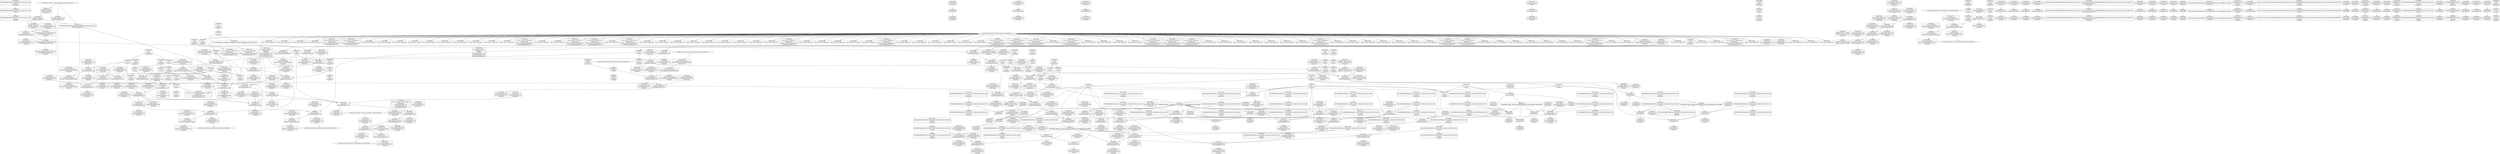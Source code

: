 digraph {
	CE0x44b3dd0 [shape=record,shape=Mrecord,label="{CE0x44b3dd0|i8*_getelementptr_inbounds_(_25_x_i8_,_25_x_i8_*_.str3,_i32_0,_i32_0)|*Constant*}"]
	CE0x44e6c60 [shape=record,shape=Mrecord,label="{CE0x44e6c60|ipc_has_perm:u|security/selinux/hooks.c,5134|*SummSink*}"]
	CE0x44f7200 [shape=record,shape=Mrecord,label="{CE0x44f7200|i64*_getelementptr_inbounds_(_11_x_i64_,_11_x_i64_*___llvm_gcov_ctr125,_i64_0,_i64_0)|*Constant*|*SummSource*}"]
	CE0x44fc7c0 [shape=record,shape=Mrecord,label="{CE0x44fc7c0|current_sid:tmp24|security/selinux/hooks.c,220|*SummSink*}"]
	CE0x44f35e0 [shape=record,shape=Mrecord,label="{CE0x44f35e0|i8_1|*Constant*|*SummSink*}"]
	CE0x44bdb80 [shape=record,shape=Mrecord,label="{CE0x44bdb80|80:_i32,_112:_i8*,_:_CRE_20,21_}"]
	CE0x44e4b50 [shape=record,shape=Mrecord,label="{CE0x44e4b50|get_current:entry}"]
	CE0x44f4d40 [shape=record,shape=Mrecord,label="{CE0x44f4d40|current_sid:land.lhs.true2|*SummSink*}"]
	CE0x44cbd90 [shape=record,shape=Mrecord,label="{CE0x44cbd90|_call_void_mcount()_#3|*SummSink*}"]
	CE0x450a0d0 [shape=record,shape=Mrecord,label="{CE0x450a0d0|get_current:tmp2|*SummSource*}"]
	CE0x44d1b20 [shape=record,shape=Mrecord,label="{CE0x44d1b20|current_sid:tmp18|security/selinux/hooks.c,218|*SummSource*}"]
	CE0x44e5520 [shape=record,shape=Mrecord,label="{CE0x44e5520|i32_78|*Constant*|*SummSink*}"]
	CE0x44fa5f0 [shape=record,shape=Mrecord,label="{CE0x44fa5f0|current_sid:security|security/selinux/hooks.c,218|*SummSource*}"]
	CE0x44c0ee0 [shape=record,shape=Mrecord,label="{CE0x44c0ee0|_call_void_mcount()_#3|*SummSink*}"]
	CE0x44adb20 [shape=record,shape=Mrecord,label="{CE0x44adb20|80:_i32,_112:_i8*,_:_CRE_55,56_}"]
	CE0x44a54d0 [shape=record,shape=Mrecord,label="{CE0x44a54d0|selinux_shm_shmat:tmp10|security/selinux/hooks.c,5379|*SummSink*}"]
	CE0x44cbe80 [shape=record,shape=Mrecord,label="{CE0x44cbe80|current_sid:call|security/selinux/hooks.c,218}"]
	CE0x450e730 [shape=record,shape=Mrecord,label="{CE0x450e730|GLOBAL:current_task|Global_var:current_task|*SummSource*}"]
	CE0x44ae110 [shape=record,shape=Mrecord,label="{CE0x44ae110|80:_i32,_112:_i8*,_:_CRE_60,61_}"]
	CE0x44b82e0 [shape=record,shape=Mrecord,label="{CE0x44b82e0|GLOBAL:current_sid.__warned|Global_var:current_sid.__warned|*SummSource*}"]
	CE0x44e0fa0 [shape=record,shape=Mrecord,label="{CE0x44e0fa0|current_sid:call4|security/selinux/hooks.c,218}"]
	CE0x44a6c00 [shape=record,shape=Mrecord,label="{CE0x44a6c00|i32_1|*Constant*|*SummSource*}"]
	CE0x44e4db0 [shape=record,shape=Mrecord,label="{CE0x44e4db0|_ret_%struct.task_struct*_%tmp4,_!dbg_!27714|./arch/x86/include/asm/current.h,14|*SummSource*}"]
	CE0x44d0970 [shape=record,shape=Mrecord,label="{CE0x44d0970|i32_218|*Constant*|*SummSink*}"]
	CE0x44b7a90 [shape=record,shape=Mrecord,label="{CE0x44b7a90|GLOBAL:__llvm_gcov_ctr125|Global_var:__llvm_gcov_ctr125}"]
	CE0x44b29c0 [shape=record,shape=Mrecord,label="{CE0x44b29c0|_ret_i32_%call2,_!dbg_!27728|security/selinux/hooks.c,5136}"]
	CE0x44af1b0 [shape=record,shape=Mrecord,label="{CE0x44af1b0|80:_i32,_112:_i8*,_:_CRE_80,84_|*MultipleSource*|Function::selinux_shm_shmat&Arg::shp::|security/selinux/hooks.c,5379}"]
	CE0x44a5320 [shape=record,shape=Mrecord,label="{CE0x44a5320|selinux_shm_shmat:tmp10|security/selinux/hooks.c,5379|*SummSource*}"]
	CE0x44cb4f0 [shape=record,shape=Mrecord,label="{CE0x44cb4f0|i32_0|*Constant*}"]
	CE0x44a6d40 [shape=record,shape=Mrecord,label="{CE0x44a6d40|80:_i32,_112:_i8*,_:_CRE_3,4_}"]
	CE0x44a2a50 [shape=record,shape=Mrecord,label="{CE0x44a2a50|selinux_shm_shmat:and|security/selinux/hooks.c,5374}"]
	CE0x44ac8b0 [shape=record,shape=Mrecord,label="{CE0x44ac8b0|80:_i32,_112:_i8*,_:_CRE_14,15_}"]
	CE0x44b97e0 [shape=record,shape=Mrecord,label="{CE0x44b97e0|i32_16|*Constant*}"]
	CE0x44d2a90 [shape=record,shape=Mrecord,label="{CE0x44d2a90|i64*_getelementptr_inbounds_(_2_x_i64_,_2_x_i64_*___llvm_gcov_ctr294,_i64_0,_i64_1)|*Constant*|*SummSink*}"]
	CE0x449c7a0 [shape=record,shape=Mrecord,label="{CE0x449c7a0|selinux_shm_shmat:if.then}"]
	CE0x44a8520 [shape=record,shape=Mrecord,label="{CE0x44a8520|current_sid:tmp15|security/selinux/hooks.c,218|*SummSource*}"]
	CE0x44e7e40 [shape=record,shape=Mrecord,label="{CE0x44e7e40|ipc_has_perm:sclass|security/selinux/hooks.c,5136}"]
	CE0x44ea360 [shape=record,shape=Mrecord,label="{CE0x44ea360|avc_has_perm:tsid|Function::avc_has_perm&Arg::tsid::|*SummSink*}"]
	CE0x44bae70 [shape=record,shape=Mrecord,label="{CE0x44bae70|selinux_shm_shmat:entry|*SummSink*}"]
	CE0x44baf80 [shape=record,shape=Mrecord,label="{CE0x44baf80|i64*_getelementptr_inbounds_(_6_x_i64_,_6_x_i64_*___llvm_gcov_ctr316,_i64_0,_i64_5)|*Constant*}"]
	CE0x4492270 [shape=record,shape=Mrecord,label="{CE0x4492270|current_sid:tmp9|security/selinux/hooks.c,218|*SummSink*}"]
	CE0x451bb60 [shape=record,shape=Mrecord,label="{CE0x451bb60|get_current:tmp1}"]
	CE0x63f0a40 [shape=record,shape=Mrecord,label="{CE0x63f0a40|GLOBAL:__llvm_gcov_ctr316|Global_var:__llvm_gcov_ctr316|*SummSource*}"]
	CE0x44c8200 [shape=record,shape=Mrecord,label="{CE0x44c8200|current_sid:tmp14|security/selinux/hooks.c,218|*SummSink*}"]
	CE0x449e580 [shape=record,shape=Mrecord,label="{CE0x449e580|80:_i32,_112:_i8*,_:_CRE_172,176_|*MultipleSource*|Function::selinux_shm_shmat&Arg::shp::|security/selinux/hooks.c,5379}"]
	CE0x44911a0 [shape=record,shape=Mrecord,label="{CE0x44911a0|ipc_has_perm:tmp6|*LoadInst*|security/selinux/hooks.c,5134|*SummSource*}"]
	CE0x44abd50 [shape=record,shape=Mrecord,label="{CE0x44abd50|80:_i32,_112:_i8*,_:_CRE_1,2_}"]
	CE0x44a6520 [shape=record,shape=Mrecord,label="{CE0x44a6520|i64*_getelementptr_inbounds_(_11_x_i64_,_11_x_i64_*___llvm_gcov_ctr125,_i64_0,_i64_1)|*Constant*}"]
	CE0x44fbbd0 [shape=record,shape=Mrecord,label="{CE0x44fbbd0|0:_i32,_4:_i32,_8:_i32,_12:_i32,_:_CMRE_4,8_|*MultipleSource*|security/selinux/hooks.c,218|security/selinux/hooks.c,218|security/selinux/hooks.c,220}"]
	CE0x44e9610 [shape=record,shape=Mrecord,label="{CE0x44e9610|avc_has_perm:entry|*SummSource*}"]
	CE0x44a9f90 [shape=record,shape=Mrecord,label="{CE0x44a9f90|selinux_shm_shmat:if.else|*SummSource*}"]
	CE0x44c0a60 [shape=record,shape=Mrecord,label="{CE0x44c0a60|80:_i32,_112:_i8*,_:_CRE_23,24_}"]
	CE0x44a5c40 [shape=record,shape=Mrecord,label="{CE0x44a5c40|current_sid:tmp5|security/selinux/hooks.c,218|*SummSource*}"]
	CE0x44eb350 [shape=record,shape=Mrecord,label="{CE0x44eb350|_ret_i32_%retval.0,_!dbg_!27728|security/selinux/avc.c,775|*SummSource*}"]
	CE0x44cc110 [shape=record,shape=Mrecord,label="{CE0x44cc110|ipc_has_perm:call|security/selinux/hooks.c,5129|*SummSink*}"]
	CE0x44aa500 [shape=record,shape=Mrecord,label="{CE0x44aa500|i64*_getelementptr_inbounds_(_2_x_i64_,_2_x_i64_*___llvm_gcov_ctr98,_i64_0,_i64_1)|*Constant*}"]
	CE0x44e1ce0 [shape=record,shape=Mrecord,label="{CE0x44e1ce0|ipc_has_perm:type|security/selinux/hooks.c,5133|*SummSink*}"]
	CE0x44c2a80 [shape=record,shape=Mrecord,label="{CE0x44c2a80|current_sid:tmp1|*SummSource*}"]
	CE0x450a060 [shape=record,shape=Mrecord,label="{CE0x450a060|get_current:tmp2}"]
	CE0x44bbf60 [shape=record,shape=Mrecord,label="{CE0x44bbf60|80:_i32,_112:_i8*,_:_CRE_35,36_}"]
	CE0x44a2ee0 [shape=record,shape=Mrecord,label="{CE0x44a2ee0|selinux_shm_shmat:shm_perm|security/selinux/hooks.c,5379}"]
	CE0x44c13d0 [shape=record,shape=Mrecord,label="{CE0x44c13d0|80:_i32,_112:_i8*,_:_CRE_0,1_}"]
	CE0x44aaf10 [shape=record,shape=Mrecord,label="{CE0x44aaf10|80:_i32,_112:_i8*,_:_CRE_43,44_}"]
	CE0x44a5ec0 [shape=record,shape=Mrecord,label="{CE0x44a5ec0|current_sid:tmp5|security/selinux/hooks.c,218|*SummSink*}"]
	CE0x44bdec0 [shape=record,shape=Mrecord,label="{CE0x44bdec0|i32_4096|*Constant*|*SummSink*}"]
	CE0x44eac60 [shape=record,shape=Mrecord,label="{CE0x44eac60|avc_has_perm:requested|Function::avc_has_perm&Arg::requested::|*SummSource*}"]
	CE0x44e4340 [shape=record,shape=Mrecord,label="{CE0x44e4340|current_sid:call4|security/selinux/hooks.c,218|*SummSource*}"]
	CE0x44a2d40 [shape=record,shape=Mrecord,label="{CE0x44a2d40|selinux_shm_shmat:shp|Function::selinux_shm_shmat&Arg::shp::|*SummSource*}"]
	CE0x4491130 [shape=record,shape=Mrecord,label="{CE0x4491130|ipc_has_perm:tmp6|*LoadInst*|security/selinux/hooks.c,5134}"]
	CE0x44e60a0 [shape=record,shape=Mrecord,label="{CE0x44e60a0|i32_22|*Constant*|*SummSource*}"]
	CE0x44b8410 [shape=record,shape=Mrecord,label="{CE0x44b8410|GLOBAL:current_sid.__warned|Global_var:current_sid.__warned|*SummSink*}"]
	CE0x449e750 [shape=record,shape=Mrecord,label="{CE0x449e750|80:_i32,_112:_i8*,_:_CRE_176,184_|*MultipleSource*|Function::selinux_shm_shmat&Arg::shp::|security/selinux/hooks.c,5379}"]
	CE0x44c22f0 [shape=record,shape=Mrecord,label="{CE0x44c22f0|current_sid:tmp4|security/selinux/hooks.c,218|*SummSource*}"]
	CE0x449f090 [shape=record,shape=Mrecord,label="{CE0x449f090|selinux_shm_shmat:call|security/selinux/hooks.c,5379}"]
	CE0x44ef570 [shape=record,shape=Mrecord,label="{CE0x44ef570|current_sid:tmp6|security/selinux/hooks.c,218|*SummSink*}"]
	CE0x44a2ff0 [shape=record,shape=Mrecord,label="{CE0x44a2ff0|ipc_has_perm:tmp3|*SummSink*}"]
	CE0x44b36f0 [shape=record,shape=Mrecord,label="{CE0x44b36f0|_call_void_lockdep_rcu_suspicious(i8*_getelementptr_inbounds_(_25_x_i8_,_25_x_i8_*_.str3,_i32_0,_i32_0),_i32_218,_i8*_getelementptr_inbounds_(_45_x_i8_,_45_x_i8_*_.str12,_i32_0,_i32_0))_#10,_!dbg_!27727|security/selinux/hooks.c,218|*SummSink*}"]
	CE0x44ebff0 [shape=record,shape=Mrecord,label="{CE0x44ebff0|i32_218|*Constant*|*SummSource*}"]
	CE0x44f7e50 [shape=record,shape=Mrecord,label="{CE0x44f7e50|i64*_getelementptr_inbounds_(_11_x_i64_,_11_x_i64_*___llvm_gcov_ctr125,_i64_0,_i64_6)|*Constant*|*SummSource*}"]
	CE0x44ecc20 [shape=record,shape=Mrecord,label="{CE0x44ecc20|current_sid:tmp13|security/selinux/hooks.c,218|*SummSink*}"]
	CE0x44f6a40 [shape=record,shape=Mrecord,label="{CE0x44f6a40|current_sid:tmp11|security/selinux/hooks.c,218|*SummSink*}"]
	CE0x44b8160 [shape=record,shape=Mrecord,label="{CE0x44b8160|ipc_has_perm:tmp2}"]
	CE0x44999e0 [shape=record,shape=Mrecord,label="{CE0x44999e0|selinux_shm_shmat:tmp8|security/selinux/hooks.c,5377|*SummSource*}"]
	CE0x44e8a10 [shape=record,shape=Mrecord,label="{CE0x44e8a10|ipc_has_perm:tmp8|security/selinux/hooks.c,5136|*SummSink*}"]
	CE0x44b7730 [shape=record,shape=Mrecord,label="{CE0x44b7730|get_current:tmp4|./arch/x86/include/asm/current.h,14}"]
	CE0x44d26f0 [shape=record,shape=Mrecord,label="{CE0x44d26f0|get_current:tmp2|*SummSink*}"]
	CE0x44b6d80 [shape=record,shape=Mrecord,label="{CE0x44b6d80|i32_0|*Constant*}"]
	CE0x44bcef0 [shape=record,shape=Mrecord,label="{CE0x44bcef0|selinux_shm_shmat:tmp7|security/selinux/hooks.c,5375|*SummSource*}"]
	CE0x44b7f10 [shape=record,shape=Mrecord,label="{CE0x44b7f10|get_current:tmp3|*SummSink*}"]
	CE0x44f3460 [shape=record,shape=Mrecord,label="{CE0x44f3460|i8_1|*Constant*|*SummSource*}"]
	CE0x44c3560 [shape=record,shape=Mrecord,label="{CE0x44c3560|ipc_has_perm:ad|security/selinux/hooks.c, 5128|*SummSink*}"]
	CE0x44ae960 [shape=record,shape=Mrecord,label="{CE0x44ae960|80:_i32,_112:_i8*,_:_CRE_67,68_}"]
	CE0x44eb8a0 [shape=record,shape=Mrecord,label="{CE0x44eb8a0|current_sid:land.lhs.true|*SummSource*}"]
	CE0x44afdd0 [shape=record,shape=Mrecord,label="{CE0x44afdd0|ipc_has_perm:tmp4|*LoadInst*|security/selinux/hooks.c,5131|*SummSink*}"]
	CE0x44eb510 [shape=record,shape=Mrecord,label="{CE0x44eb510|_ret_i32_%retval.0,_!dbg_!27728|security/selinux/avc.c,775|*SummSink*}"]
	CE0x44fb930 [shape=record,shape=Mrecord,label="{CE0x44fb930|current_sid:sid|security/selinux/hooks.c,220|*SummSink*}"]
	CE0x449d760 [shape=record,shape=Mrecord,label="{CE0x449d760|80:_i32,_112:_i8*,_:_CRE_112,120_|*MultipleSource*|Function::selinux_shm_shmat&Arg::shp::|security/selinux/hooks.c,5379}"]
	CE0x44b4060 [shape=record,shape=Mrecord,label="{CE0x44b4060|_call_void_mcount()_#3|*SummSource*}"]
	CE0x44ea910 [shape=record,shape=Mrecord,label="{CE0x44ea910|_ret_i32_%retval.0,_!dbg_!27728|security/selinux/avc.c,775}"]
	CE0x4499880 [shape=record,shape=Mrecord,label="{CE0x4499880|i64*_getelementptr_inbounds_(_6_x_i64_,_6_x_i64_*___llvm_gcov_ctr316,_i64_0,_i64_0)|*Constant*|*SummSink*}"]
	CE0x44c8ce0 [shape=record,shape=Mrecord,label="{CE0x44c8ce0|ipc_has_perm:tmp2|*SummSource*}"]
	CE0x44edd40 [shape=record,shape=Mrecord,label="{CE0x44edd40|current_sid:do.body|*SummSink*}"]
	CE0x44e4fc0 [shape=record,shape=Mrecord,label="{CE0x44e4fc0|_ret_%struct.task_struct*_%tmp4,_!dbg_!27714|./arch/x86/include/asm/current.h,14}"]
	CE0x44eece0 [shape=record,shape=Mrecord,label="{CE0x44eece0|current_sid:do.end}"]
	CE0x44c4480 [shape=record,shape=Mrecord,label="{CE0x44c4480|80:_i32,_112:_i8*,_:_CRE_11,12_}"]
	CE0x44ba5f0 [shape=record,shape=Mrecord,label="{CE0x44ba5f0|selinux_shm_shmat:perms.0|*SummSink*}"]
	CE0x44f4520 [shape=record,shape=Mrecord,label="{CE0x44f4520|current_sid:tmp2}"]
	CE0x44b4cd0 [shape=record,shape=Mrecord,label="{CE0x44b4cd0|current_sid:bb}"]
	CE0x450aa40 [shape=record,shape=Mrecord,label="{CE0x450aa40|%struct.task_struct*_(%struct.task_struct**)*_asm_movq_%gs:$_1:P_,$0_,_r,im,_dirflag_,_fpsr_,_flags_}"]
	CE0x449ee90 [shape=record,shape=Mrecord,label="{CE0x449ee90|GLOBAL:ipc_has_perm|*Constant*}"]
	CE0x44bbe30 [shape=record,shape=Mrecord,label="{CE0x44bbe30|80:_i32,_112:_i8*,_:_CRE_34,35_}"]
	CE0x44bd920 [shape=record,shape=Mrecord,label="{CE0x44bd920|80:_i32,_112:_i8*,_:_CRE_18,19_}"]
	CE0x44b1e90 [shape=record,shape=Mrecord,label="{CE0x44b1e90|GLOBAL:ipc_has_perm|*Constant*|*SummSource*}"]
	CE0x5b30c60 [shape=record,shape=Mrecord,label="{CE0x5b30c60|i32_0|*Constant*|*SummSource*}"]
	CE0x44cba70 [shape=record,shape=Mrecord,label="{CE0x44cba70|ipc_has_perm:security|security/selinux/hooks.c,5131}"]
	CE0x44f2650 [shape=record,shape=Mrecord,label="{CE0x44f2650|current_sid:tobool|security/selinux/hooks.c,218|*SummSink*}"]
	CE0x4499de0 [shape=record,shape=Mrecord,label="{CE0x4499de0|selinux_shm_shmat:if.end|*SummSource*}"]
	CE0x44e2260 [shape=record,shape=Mrecord,label="{CE0x44e2260|ipc_has_perm:key|security/selinux/hooks.c,5134|*SummSink*}"]
	CE0x44eab80 [shape=record,shape=Mrecord,label="{CE0x44eab80|avc_has_perm:requested|Function::avc_has_perm&Arg::requested::}"]
	CE0x44c29a0 [shape=record,shape=Mrecord,label="{CE0x44c29a0|i64_1|*Constant*}"]
	CE0x44e1ed0 [shape=record,shape=Mrecord,label="{CE0x44e1ed0|0:_i8,_8:_i32,_24:_%struct.selinux_audit_data*,_:_SCMRE_0,1_|*MultipleSource*|security/selinux/hooks.c, 5128|security/selinux/hooks.c,5133}"]
	CE0x449cae0 [shape=record,shape=Mrecord,label="{CE0x449cae0|selinux_shm_shmat:tobool|security/selinux/hooks.c,5374|*SummSource*}"]
	CE0x44e9350 [shape=record,shape=Mrecord,label="{CE0x44e9350|i32_(i32,_i32,_i16,_i32,_%struct.common_audit_data*)*_bitcast_(i32_(i32,_i32,_i16,_i32,_%struct.common_audit_data.495*)*_avc_has_perm_to_i32_(i32,_i32,_i16,_i32,_%struct.common_audit_data*)*)|*Constant*|*SummSink*}"]
	CE0x44ab170 [shape=record,shape=Mrecord,label="{CE0x44ab170|80:_i32,_112:_i8*,_:_CRE_45,46_}"]
	CE0x44e6950 [shape=record,shape=Mrecord,label="{CE0x44e6950|ipc_has_perm:ipc_id|security/selinux/hooks.c,5134}"]
	"CONST[source:1(input),value:2(dynamic)][purpose:{object}][SrcIdx:2]"
	CE0x44a8770 [shape=record,shape=Mrecord,label="{CE0x44a8770|_call_void_mcount()_#3|*SummSource*}"]
	CE0x44ac780 [shape=record,shape=Mrecord,label="{CE0x44ac780|80:_i32,_112:_i8*,_:_CRE_13,14_}"]
	CE0x44fb670 [shape=record,shape=Mrecord,label="{CE0x44fb670|current_sid:sid|security/selinux/hooks.c,220}"]
	CE0x44f7bc0 [shape=record,shape=Mrecord,label="{CE0x44f7bc0|i64*_getelementptr_inbounds_(_11_x_i64_,_11_x_i64_*___llvm_gcov_ctr125,_i64_0,_i64_6)|*Constant*}"]
	CE0x44e7070 [shape=record,shape=Mrecord,label="{CE0x44e7070|ipc_has_perm:ipc_id|security/selinux/hooks.c,5134|*SummSink*}"]
	CE0x44e41e0 [shape=record,shape=Mrecord,label="{CE0x44e41e0|current_sid:tmp19|security/selinux/hooks.c,218}"]
	CE0x4499d10 [shape=record,shape=Mrecord,label="{CE0x4499d10|selinux_shm_shmat:if.end}"]
	CE0x44bfac0 [shape=record,shape=Mrecord,label="{CE0x44bfac0|i64*_getelementptr_inbounds_(_6_x_i64_,_6_x_i64_*___llvm_gcov_ctr316,_i64_0,_i64_3)|*Constant*|*SummSink*}"]
	CE0x44e07d0 [shape=record,shape=Mrecord,label="{CE0x44e07d0|i64*_getelementptr_inbounds_(_11_x_i64_,_11_x_i64_*___llvm_gcov_ctr125,_i64_0,_i64_10)|*Constant*|*SummSink*}"]
	CE0x44b5cf0 [shape=record,shape=Mrecord,label="{CE0x44b5cf0|current_sid:tmp3}"]
	CE0x44eec30 [shape=record,shape=Mrecord,label="{CE0x44eec30|i64*_getelementptr_inbounds_(_2_x_i64_,_2_x_i64_*___llvm_gcov_ctr98,_i64_0,_i64_0)|*Constant*|*SummSink*}"]
	CE0x44c15d0 [shape=record,shape=Mrecord,label="{CE0x44c15d0|80:_i32,_112:_i8*,_:_CRE_27,28_}"]
	CE0x44a6df0 [shape=record,shape=Mrecord,label="{CE0x44a6df0|80:_i32,_112:_i8*,_:_CRE_4,5_}"]
	CE0x44a5160 [shape=record,shape=Mrecord,label="{CE0x44a5160|i32_0|*Constant*|*SummSink*}"]
	CE0x449d590 [shape=record,shape=Mrecord,label="{CE0x449d590|80:_i32,_112:_i8*,_:_CRE_104,112_|*MultipleSource*|Function::selinux_shm_shmat&Arg::shp::|security/selinux/hooks.c,5379}"]
	CE0x44e8450 [shape=record,shape=Mrecord,label="{CE0x44e8450|ipc_has_perm:sclass|security/selinux/hooks.c,5136|*SummSource*}"]
	CE0x44fada0 [shape=record,shape=Mrecord,label="{CE0x44fada0|current_sid:tmp22|security/selinux/hooks.c,218|*SummSink*}"]
	CE0x44e08b0 [shape=record,shape=Mrecord,label="{CE0x44e08b0|current_sid:tmp20|security/selinux/hooks.c,218}"]
	CE0x44a5260 [shape=record,shape=Mrecord,label="{CE0x44a5260|i64_2|*Constant*}"]
	CE0x44e7680 [shape=record,shape=Mrecord,label="{CE0x44e7680|ipc_has_perm:sid1|security/selinux/hooks.c,5136|*SummSink*}"]
	CE0x44a8600 [shape=record,shape=Mrecord,label="{CE0x44a8600|current_sid:tmp16|security/selinux/hooks.c,218}"]
	CE0x44f0090 [shape=record,shape=Mrecord,label="{CE0x44f0090|current_sid:tmp8|security/selinux/hooks.c,218|*SummSink*}"]
	CE0x5989ca0 [shape=record,shape=Mrecord,label="{CE0x5989ca0|selinux_shm_shmat:tmp|*SummSink*}"]
	CE0x44c2210 [shape=record,shape=Mrecord,label="{CE0x44c2210|i64_2|*Constant*}"]
	CE0x44b4b20 [shape=record,shape=Mrecord,label="{CE0x44b4b20|current_sid:bb|*SummSink*}"]
	CE0x449dca0 [shape=record,shape=Mrecord,label="{CE0x449dca0|80:_i32,_112:_i8*,_:_CRE_136,144_|*MultipleSource*|Function::selinux_shm_shmat&Arg::shp::|security/selinux/hooks.c,5379}"]
	CE0x44b74c0 [shape=record,shape=Mrecord,label="{CE0x44b74c0|selinux_shm_shmat:if.else|*SummSink*}"]
	CE0x44f26e0 [shape=record,shape=Mrecord,label="{CE0x44f26e0|current_sid:land.lhs.true}"]
	CE0x44b6ba0 [shape=record,shape=Mrecord,label="{CE0x44b6ba0|i32_4096|*Constant*|*SummSource*}"]
	CE0x4491860 [shape=record,shape=Mrecord,label="{CE0x4491860|i64_4|*Constant*|*SummSource*}"]
	CE0x44b9270 [shape=record,shape=Mrecord,label="{CE0x44b9270|i64_0|*Constant*|*SummSource*}"]
	CE0x44f5280 [shape=record,shape=Mrecord,label="{CE0x44f5280|current_sid:land.lhs.true2|*SummSource*}"]
	CE0x44e56b0 [shape=record,shape=Mrecord,label="{CE0x44e56b0|current_sid:cred|security/selinux/hooks.c,218}"]
	CE0x44f4590 [shape=record,shape=Mrecord,label="{CE0x44f4590|current_sid:tmp2|*SummSource*}"]
	CE0x44ef6a0 [shape=record,shape=Mrecord,label="{CE0x44ef6a0|current_sid:tmp7|security/selinux/hooks.c,218}"]
	CE0x44fc970 [shape=record,shape=Mrecord,label="{CE0x44fc970|get_current:bb|*SummSource*}"]
	CE0x44c23f0 [shape=record,shape=Mrecord,label="{CE0x44c23f0|current_sid:tmp4|security/selinux/hooks.c,218|*SummSink*}"]
	CE0x44be0d0 [shape=record,shape=Mrecord,label="{CE0x44be0d0|selinux_shm_shmat:if.else}"]
	CE0x44b88c0 [shape=record,shape=Mrecord,label="{CE0x44b88c0|_ret_i32_%tmp24,_!dbg_!27742|security/selinux/hooks.c,220}"]
	CE0x44b9850 [shape=record,shape=Mrecord,label="{CE0x44b9850|selinux_shm_shmat:tmp9|security/selinux/hooks.c,5377}"]
	CE0x44c3b90 [shape=record,shape=Mrecord,label="{CE0x44c3b90|i64*_getelementptr_inbounds_(_2_x_i64_,_2_x_i64_*___llvm_gcov_ctr294,_i64_0,_i64_0)|*Constant*|*SummSource*}"]
	CE0x44ab040 [shape=record,shape=Mrecord,label="{CE0x44ab040|80:_i32,_112:_i8*,_:_CRE_44,45_}"]
	CE0x44b0c10 [shape=record,shape=Mrecord,label="{CE0x44b0c10|_ret_i32_%call,_!dbg_!27724|security/selinux/hooks.c,5379|*SummSource*}"]
	CE0x44edfc0 [shape=record,shape=Mrecord,label="{CE0x44edfc0|current_sid:if.end|*SummSource*}"]
	CE0x44efd80 [shape=record,shape=Mrecord,label="{CE0x44efd80|current_sid:tmp8|security/selinux/hooks.c,218|*SummSource*}"]
	CE0x44eee20 [shape=record,shape=Mrecord,label="{CE0x44eee20|current_sid:do.end|*SummSource*}"]
	CE0x44c3b20 [shape=record,shape=Mrecord,label="{CE0x44c3b20|i64*_getelementptr_inbounds_(_2_x_i64_,_2_x_i64_*___llvm_gcov_ctr294,_i64_0,_i64_0)|*Constant*}"]
	CE0x44a1770 [shape=record,shape=Mrecord,label="{CE0x44a1770|selinux_shm_shmat:if.end|*SummSink*}"]
	CE0x44b7e10 [shape=record,shape=Mrecord,label="{CE0x44b7e10|get_current:tmp3|*SummSource*}"]
	CE0x44fb140 [shape=record,shape=Mrecord,label="{CE0x44fb140|current_sid:tmp23|security/selinux/hooks.c,218|*SummSink*}"]
	CE0x44edca0 [shape=record,shape=Mrecord,label="{CE0x44edca0|current_sid:do.body|*SummSource*}"]
	CE0x44cc1b0 [shape=record,shape=Mrecord,label="{CE0x44cc1b0|GLOBAL:current_sid|*Constant*}"]
	CE0x44ae5d0 [shape=record,shape=Mrecord,label="{CE0x44ae5d0|80:_i32,_112:_i8*,_:_CRE_64,65_}"]
	CE0x44bc2f0 [shape=record,shape=Mrecord,label="{CE0x44bc2f0|80:_i32,_112:_i8*,_:_CRE_38,39_}"]
	CE0x44f4600 [shape=record,shape=Mrecord,label="{CE0x44f4600|current_sid:tmp2|*SummSink*}"]
	CE0x44e94c0 [shape=record,shape=Mrecord,label="{CE0x44e94c0|avc_has_perm:entry}"]
	CE0x44a14b0 [shape=record,shape=Mrecord,label="{CE0x44a14b0|selinux_shm_shmat:tmp1}"]
	CE0x44a6f20 [shape=record,shape=Mrecord,label="{CE0x44a6f20|80:_i32,_112:_i8*,_:_CRE_5,6_}"]
	CE0x44d1630 [shape=record,shape=Mrecord,label="{CE0x44d1630|current_sid:tmp17|security/selinux/hooks.c,218|*SummSource*}"]
	CE0x44abe60 [shape=record,shape=Mrecord,label="{CE0x44abe60|80:_i32,_112:_i8*,_:_CRE_2,3_}"]
	CE0x44ae370 [shape=record,shape=Mrecord,label="{CE0x44ae370|80:_i32,_112:_i8*,_:_CRE_62,63_}"]
	CE0x44b3100 [shape=record,shape=Mrecord,label="{CE0x44b3100|current_sid:tmp}"]
	CE0x449a7d0 [shape=record,shape=Mrecord,label="{CE0x449a7d0|i64*_getelementptr_inbounds_(_6_x_i64_,_6_x_i64_*___llvm_gcov_ctr316,_i64_0,_i64_0)|*Constant*}"]
	CE0x44e7cd0 [shape=record,shape=Mrecord,label="{CE0x44e7cd0|ipc_has_perm:tmp7|security/selinux/hooks.c,5136}"]
	CE0x4498c00 [shape=record,shape=Mrecord,label="{CE0x4498c00|selinux_shm_shmat:bb}"]
	CE0x44bf990 [shape=record,shape=Mrecord,label="{CE0x44bf990|selinux_shm_shmat:tmp4|security/selinux/hooks.c,5374|*SummSink*}"]
	CE0x44e5bb0 [shape=record,shape=Mrecord,label="{CE0x44e5bb0|current_sid:tmp21|security/selinux/hooks.c,218}"]
	CE0x44e7210 [shape=record,shape=Mrecord,label="{CE0x44e7210|ipc_has_perm:sid1|security/selinux/hooks.c,5136}"]
	CE0x44b2f20 [shape=record,shape=Mrecord,label="{CE0x44b2f20|ipc_has_perm:bb|*SummSink*}"]
	CE0x44bc550 [shape=record,shape=Mrecord,label="{CE0x44bc550|80:_i32,_112:_i8*,_:_CRE_40,41_}"]
	CE0x44eeef0 [shape=record,shape=Mrecord,label="{CE0x44eeef0|current_sid:do.end|*SummSink*}"]
	CE0x450a850 [shape=record,shape=Mrecord,label="{CE0x450a850|GLOBAL:current_task|Global_var:current_task}"]
	CE0x44f68c0 [shape=record,shape=Mrecord,label="{CE0x44f68c0|current_sid:tmp11|security/selinux/hooks.c,218|*SummSource*}"]
	CE0x44add80 [shape=record,shape=Mrecord,label="{CE0x44add80|80:_i32,_112:_i8*,_:_CRE_57,58_}"]
	CE0x4491cb0 [shape=record,shape=Mrecord,label="{CE0x4491cb0|ipc_has_perm:bb}"]
	CE0x44e5d30 [shape=record,shape=Mrecord,label="{CE0x44e5d30|current_sid:tmp21|security/selinux/hooks.c,218|*SummSource*}"]
	CE0x63f0960 [shape=record,shape=Mrecord,label="{CE0x63f0960|selinux_shm_shmat:tmp2|security/selinux/hooks.c,5374|*SummSink*}"]
	CE0x44c0df0 [shape=record,shape=Mrecord,label="{CE0x44c0df0|80:_i32,_112:_i8*,_:_CRE_26,27_}"]
	CE0x44c34f0 [shape=record,shape=Mrecord,label="{CE0x44c34f0|ipc_has_perm:ad|security/selinux/hooks.c, 5128|*SummSource*}"]
	CE0x44b52b0 [shape=record,shape=Mrecord,label="{CE0x44b52b0|i64*_getelementptr_inbounds_(_2_x_i64_,_2_x_i64_*___llvm_gcov_ctr294,_i64_0,_i64_0)|*Constant*|*SummSink*}"]
	CE0x44bda50 [shape=record,shape=Mrecord,label="{CE0x44bda50|80:_i32,_112:_i8*,_:_CRE_19,20_}"]
	CE0x4490de0 [shape=record,shape=Mrecord,label="{CE0x4490de0|ipc_has_perm:key|security/selinux/hooks.c,5134|*SummSource*}"]
	CE0x44e99c0 [shape=record,shape=Mrecord,label="{CE0x44e99c0|avc_has_perm:entry|*SummSink*}"]
	CE0x44cc2b0 [shape=record,shape=Mrecord,label="{CE0x44cc2b0|GLOBAL:current_sid|*Constant*|*SummSource*}"]
	CE0x44cb0e0 [shape=record,shape=Mrecord,label="{CE0x44cb0e0|i64_3|*Constant*|*SummSource*}"]
	CE0x44cb960 [shape=record,shape=Mrecord,label="{CE0x44cb960|i32_10|*Constant*|*SummSource*}"]
	CE0x44cb070 [shape=record,shape=Mrecord,label="{CE0x44cb070|i64_3|*Constant*}"]
	CE0x44a4430 [shape=record,shape=Mrecord,label="{CE0x44a4430|i32_16|*Constant*|*SummSource*}"]
	CE0x44b41c0 [shape=record,shape=Mrecord,label="{CE0x44b41c0|ipc_has_perm:call|security/selinux/hooks.c,5129}"]
	CE0x44b45b0 [shape=record,shape=Mrecord,label="{CE0x44b45b0|current_sid:call|security/selinux/hooks.c,218|*SummSink*}"]
	CE0x44e5720 [shape=record,shape=Mrecord,label="{CE0x44e5720|COLLAPSED:_GCMRE_current_task_external_global_%struct.task_struct*:_elem_0::|security/selinux/hooks.c,218}"]
	CE0x44b3a40 [shape=record,shape=Mrecord,label="{CE0x44b3a40|i8*_getelementptr_inbounds_(_25_x_i8_,_25_x_i8_*_.str3,_i32_0,_i32_0)|*Constant*|*SummSource*}"]
	CE0x44f0600 [shape=record,shape=Mrecord,label="{CE0x44f0600|current_sid:tmp7|security/selinux/hooks.c,218|*SummSink*}"]
	CE0x449e1e0 [shape=record,shape=Mrecord,label="{CE0x449e1e0|80:_i32,_112:_i8*,_:_CRE_160,168_|*MultipleSource*|Function::selinux_shm_shmat&Arg::shp::|security/selinux/hooks.c,5379}"]
	CE0x44f6410 [shape=record,shape=Mrecord,label="{CE0x44f6410|current_sid:tmp10|security/selinux/hooks.c,218|*SummSource*}"]
	CE0x44fa410 [shape=record,shape=Mrecord,label="{CE0x44fa410|COLLAPSED:_CMRE:_elem_0::|security/selinux/hooks.c,218}"]
	CE0x450e670 [shape=record,shape=Mrecord,label="{CE0x450e670|get_current:tmp4|./arch/x86/include/asm/current.h,14|*SummSink*}"]
	CE0x44ae830 [shape=record,shape=Mrecord,label="{CE0x44ae830|80:_i32,_112:_i8*,_:_CRE_66,67_}"]
	CE0x44b3610 [shape=record,shape=Mrecord,label="{CE0x44b3610|_call_void_lockdep_rcu_suspicious(i8*_getelementptr_inbounds_(_25_x_i8_,_25_x_i8_*_.str3,_i32_0,_i32_0),_i32_218,_i8*_getelementptr_inbounds_(_45_x_i8_,_45_x_i8_*_.str12,_i32_0,_i32_0))_#10,_!dbg_!27727|security/selinux/hooks.c,218}"]
	CE0x44f7a90 [shape=record,shape=Mrecord,label="{CE0x44f7a90|current_sid:tmp12|security/selinux/hooks.c,218|*SummSink*}"]
	CE0x4491fd0 [shape=record,shape=Mrecord,label="{CE0x4491fd0|i64_5|*Constant*|*SummSink*}"]
	CE0x4490b70 [shape=record,shape=Mrecord,label="{CE0x4490b70|i32_3|*Constant*|*SummSink*}"]
	CE0x44bce80 [shape=record,shape=Mrecord,label="{CE0x44bce80|i64*_getelementptr_inbounds_(_6_x_i64_,_6_x_i64_*___llvm_gcov_ctr316,_i64_0,_i64_4)|*Constant*}"]
	CE0x44e8170 [shape=record,shape=Mrecord,label="{CE0x44e8170|ipc_has_perm:tmp7|security/selinux/hooks.c,5136|*SummSource*}"]
	CE0x44cba00 [shape=record,shape=Mrecord,label="{CE0x44cba00|ipc_has_perm:tmp4|*LoadInst*|security/selinux/hooks.c,5131}"]
	CE0x44e0470 [shape=record,shape=Mrecord,label="{CE0x44e0470|current_sid:tmp19|security/selinux/hooks.c,218|*SummSource*}"]
	CE0x44ab890 [shape=record,shape=Mrecord,label="{CE0x44ab890|80:_i32,_112:_i8*,_:_CRE_51,52_}"]
	CE0x44b3680 [shape=record,shape=Mrecord,label="{CE0x44b3680|_call_void_lockdep_rcu_suspicious(i8*_getelementptr_inbounds_(_25_x_i8_,_25_x_i8_*_.str3,_i32_0,_i32_0),_i32_218,_i8*_getelementptr_inbounds_(_45_x_i8_,_45_x_i8_*_.str12,_i32_0,_i32_0))_#10,_!dbg_!27727|security/selinux/hooks.c,218|*SummSource*}"]
	CE0x4499810 [shape=record,shape=Mrecord,label="{CE0x4499810|i64*_getelementptr_inbounds_(_6_x_i64_,_6_x_i64_*___llvm_gcov_ctr316,_i64_0,_i64_0)|*Constant*|*SummSource*}"]
	CE0x44c2110 [shape=record,shape=Mrecord,label="{CE0x44c2110|ipc_has_perm:ad|security/selinux/hooks.c, 5128}"]
	CE0x44fc4a0 [shape=record,shape=Mrecord,label="{CE0x44fc4a0|current_sid:tmp24|security/selinux/hooks.c,220}"]
	CE0x44a9100 [shape=record,shape=Mrecord,label="{CE0x44a9100|selinux_shm_shmat:shmflg|Function::selinux_shm_shmat&Arg::shmflg::|*SummSink*}"]
	CE0x44d23f0 [shape=record,shape=Mrecord,label="{CE0x44d23f0|current_sid:call|security/selinux/hooks.c,218|*SummSource*}"]
	CE0x44fa690 [shape=record,shape=Mrecord,label="{CE0x44fa690|current_sid:security|security/selinux/hooks.c,218|*SummSink*}"]
	CE0x449de70 [shape=record,shape=Mrecord,label="{CE0x449de70|80:_i32,_112:_i8*,_:_CRE_144,152_|*MultipleSource*|Function::selinux_shm_shmat&Arg::shp::|security/selinux/hooks.c,5379}"]
	CE0x449e920 [shape=record,shape=Mrecord,label="{CE0x449e920|80:_i32,_112:_i8*,_:_CRE_184,192_|*MultipleSource*|Function::selinux_shm_shmat&Arg::shp::|security/selinux/hooks.c,5379}"]
	CE0x44a8590 [shape=record,shape=Mrecord,label="{CE0x44a8590|current_sid:tmp15|security/selinux/hooks.c,218|*SummSink*}"]
	CE0x44b2450 [shape=record,shape=Mrecord,label="{CE0x44b2450|ipc_has_perm:ipc_perms|Function::ipc_has_perm&Arg::ipc_perms::|*SummSource*}"]
	CE0x44e86b0 [shape=record,shape=Mrecord,label="{CE0x44e86b0|ipc_has_perm:tmp8|security/selinux/hooks.c,5136}"]
	CE0x44ac9e0 [shape=record,shape=Mrecord,label="{CE0x44ac9e0|80:_i32,_112:_i8*,_:_CRE_15,16_}"]
	CE0x449d930 [shape=record,shape=Mrecord,label="{CE0x449d930|80:_i32,_112:_i8*,_:_CRE_120,128_|*MultipleSource*|Function::selinux_shm_shmat&Arg::shp::|security/selinux/hooks.c,5379}"]
	CE0x44aa470 [shape=record,shape=Mrecord,label="{CE0x44aa470|selinux_shm_shmat:tmp}"]
	CE0x4499970 [shape=record,shape=Mrecord,label="{CE0x4499970|selinux_shm_shmat:tmp8|security/selinux/hooks.c,5377}"]
	"CONST[source:0(mediator),value:0(static)][purpose:{operation}][SnkIdx:3]"
	CE0x44c1830 [shape=record,shape=Mrecord,label="{CE0x44c1830|80:_i32,_112:_i8*,_:_CRE_29,30_}"]
	CE0x44b1f00 [shape=record,shape=Mrecord,label="{CE0x44b1f00|GLOBAL:ipc_has_perm|*Constant*|*SummSink*}"]
	CE0x44bfa00 [shape=record,shape=Mrecord,label="{CE0x44bfa00|selinux_shm_shmat:tmp5|security/selinux/hooks.c,5374}"]
	CE0x44b7550 [shape=record,shape=Mrecord,label="{CE0x44b7550|selinux_shm_shmat:entry}"]
	CE0x44e49c0 [shape=record,shape=Mrecord,label="{CE0x44e49c0|GLOBAL:get_current|*Constant*|*SummSink*}"]
	CE0x44c4220 [shape=record,shape=Mrecord,label="{CE0x44c4220|80:_i32,_112:_i8*,_:_CRE_9,10_}"]
	"CONST[source:0(mediator),value:2(dynamic)][purpose:{subject}][SrcIdx:6]"
	CE0x44e85d0 [shape=record,shape=Mrecord,label="{CE0x44e85d0|ipc_has_perm:sclass|security/selinux/hooks.c,5136|*SummSink*}"]
	CE0x44aee20 [shape=record,shape=Mrecord,label="{CE0x44aee20|80:_i32,_112:_i8*,_:_CRE_71,72_}"]
	CE0x44ec760 [shape=record,shape=Mrecord,label="{CE0x44ec760|i64*_getelementptr_inbounds_(_11_x_i64_,_11_x_i64_*___llvm_gcov_ctr125,_i64_0,_i64_6)|*Constant*|*SummSink*}"]
	CE0x44bd620 [shape=record,shape=Mrecord,label="{CE0x44bd620|selinux_shm_shmat:tmp11|security/selinux/hooks.c,5379|*SummSink*}"]
	CE0x44d0aa0 [shape=record,shape=Mrecord,label="{CE0x44d0aa0|i8*_getelementptr_inbounds_(_45_x_i8_,_45_x_i8_*_.str12,_i32_0,_i32_0)|*Constant*}"]
	CE0x44cbb70 [shape=record,shape=Mrecord,label="{CE0x44cbb70|ipc_has_perm:security|security/selinux/hooks.c,5131|*SummSource*}"]
	CE0x44b2110 [shape=record,shape=Mrecord,label="{CE0x44b2110|ipc_has_perm:entry|*SummSource*}"]
	CE0x44ebb10 [shape=record,shape=Mrecord,label="{CE0x44ebb10|GLOBAL:lockdep_rcu_suspicious|*Constant*}"]
	CE0x44ea4d0 [shape=record,shape=Mrecord,label="{CE0x44ea4d0|avc_has_perm:tclass|Function::avc_has_perm&Arg::tclass::}"]
	CE0x4492070 [shape=record,shape=Mrecord,label="{CE0x4492070|current_sid:tmp9|security/selinux/hooks.c,218}"]
	CE0x44b2770 [shape=record,shape=Mrecord,label="{CE0x44b2770|ipc_has_perm:perms|Function::ipc_has_perm&Arg::perms::|*SummSource*}"]
	CE0x44c1700 [shape=record,shape=Mrecord,label="{CE0x44c1700|80:_i32,_112:_i8*,_:_CRE_28,29_}"]
	CE0x44fa250 [shape=record,shape=Mrecord,label="{CE0x44fa250|i32_22|*Constant*|*SummSink*}"]
	CE0x449c4b0 [shape=record,shape=Mrecord,label="{CE0x449c4b0|selinux_shm_shmat:tmp5|security/selinux/hooks.c,5374|*SummSource*}"]
	CE0x44c3710 [shape=record,shape=Mrecord,label="{CE0x44c3710|i64*_getelementptr_inbounds_(_11_x_i64_,_11_x_i64_*___llvm_gcov_ctr125,_i64_0,_i64_1)|*Constant*|*SummSource*}"]
	CE0x44eb6f0 [shape=record,shape=Mrecord,label="{CE0x44eb6f0|current_sid:if.then|*SummSource*}"]
	CE0x4491630 [shape=record,shape=Mrecord,label="{CE0x4491630|i64_4|*Constant*}"]
	CE0x44a8990 [shape=record,shape=Mrecord,label="{CE0x44a8990|selinux_shm_shmat:tmp7|security/selinux/hooks.c,5375|*SummSink*}"]
	CE0x44a8b40 [shape=record,shape=Mrecord,label="{CE0x44a8b40|i64*_getelementptr_inbounds_(_6_x_i64_,_6_x_i64_*___llvm_gcov_ctr316,_i64_0,_i64_4)|*Constant*|*SummSource*}"]
	CE0x44bd7f0 [shape=record,shape=Mrecord,label="{CE0x44bd7f0|80:_i32,_112:_i8*,_:_CRE_17,18_}"]
	CE0x44e58f0 [shape=record,shape=Mrecord,label="{CE0x44e58f0|current_sid:cred|security/selinux/hooks.c,218|*SummSink*}"]
	CE0x44bc680 [shape=record,shape=Mrecord,label="{CE0x44bc680|80:_i32,_112:_i8*,_:_CRE_41,42_}"]
	CE0x44ecbb0 [shape=record,shape=Mrecord,label="{CE0x44ecbb0|current_sid:tmp13|security/selinux/hooks.c,218|*SummSource*}"]
	CE0x44ecb40 [shape=record,shape=Mrecord,label="{CE0x44ecb40|current_sid:tmp13|security/selinux/hooks.c,218}"]
	CE0x3d6e140 [shape=record,shape=Mrecord,label="{CE0x3d6e140|selinux_shm_shmat:tmp3|security/selinux/hooks.c,5374}"]
	CE0x44eadd0 [shape=record,shape=Mrecord,label="{CE0x44eadd0|avc_has_perm:requested|Function::avc_has_perm&Arg::requested::|*SummSink*}"]
	CE0x44c1bc0 [shape=record,shape=Mrecord,label="{CE0x44c1bc0|80:_i32,_112:_i8*,_:_CRE_32,33_}"]
	CE0x4492980 [shape=record,shape=Mrecord,label="{CE0x4492980|selinux_shm_shmat:tmp3|security/selinux/hooks.c,5374|*SummSource*}"]
	CE0x44b7690 [shape=record,shape=Mrecord,label="{CE0x44b7690|_call_void_mcount()_#3|*SummSink*}"]
	CE0x44f0730 [shape=record,shape=Mrecord,label="{CE0x44f0730|GLOBAL:current_sid.__warned|Global_var:current_sid.__warned}"]
	CE0x44a6760 [shape=record,shape=Mrecord,label="{CE0x44a6760|current_sid:tmp1|*SummSink*}"]
	CE0x4491e20 [shape=record,shape=Mrecord,label="{CE0x4491e20|i64_5|*Constant*}"]
	CE0x44fafc0 [shape=record,shape=Mrecord,label="{CE0x44fafc0|current_sid:tmp23|security/selinux/hooks.c,218|*SummSource*}"]
	CE0x44a29e0 [shape=record,shape=Mrecord,label="{CE0x44a29e0|selinux_shm_shmat:shmflg|Function::selinux_shm_shmat&Arg::shmflg::}"]
	CE0x44f3160 [shape=record,shape=Mrecord,label="{CE0x44f3160|current_sid:tmp16|security/selinux/hooks.c,218|*SummSink*}"]
	CE0x44bc090 [shape=record,shape=Mrecord,label="{CE0x44bc090|80:_i32,_112:_i8*,_:_CRE_36,37_}"]
	CE0x44ab760 [shape=record,shape=Mrecord,label="{CE0x44ab760|80:_i32,_112:_i8*,_:_CRE_50,51_}"]
	CE0x44fbe60 [shape=record,shape=Mrecord,label="{CE0x44fbe60|get_current:bb}"]
	CE0x44b2b40 [shape=record,shape=Mrecord,label="{CE0x44b2b40|_ret_i32_%call2,_!dbg_!27728|security/selinux/hooks.c,5136|*SummSource*}"]
	CE0x44cbc90 [shape=record,shape=Mrecord,label="{CE0x44cbc90|_call_void_mcount()_#3|*SummSource*}"]
	CE0x44e88e0 [shape=record,shape=Mrecord,label="{CE0x44e88e0|ipc_has_perm:tmp8|security/selinux/hooks.c,5136|*SummSource*}"]
	CE0x4491450 [shape=record,shape=Mrecord,label="{CE0x4491450|current_sid:if.then}"]
	CE0x44cb7e0 [shape=record,shape=Mrecord,label="{CE0x44cb7e0|i32_10|*Constant*}"]
	CE0x44b7d70 [shape=record,shape=Mrecord,label="{CE0x44b7d70|GLOBAL:__llvm_gcov_ctr125|Global_var:__llvm_gcov_ctr125|*SummSink*}"]
	CE0x44e1570 [shape=record,shape=Mrecord,label="{CE0x44e1570|ipc_has_perm:tmp5|security/selinux/hooks.c,5131|*SummSink*}"]
	CE0x4d94f70 [shape=record,shape=Mrecord,label="{CE0x4d94f70|_call_void_mcount()_#3}"]
	CE0x450eec0 [shape=record,shape=Mrecord,label="{CE0x450eec0|get_current:tmp4|./arch/x86/include/asm/current.h,14|*SummSource*}"]
	CE0x44b9c70 [shape=record,shape=Mrecord,label="{CE0x44b9c70|i32_48|*Constant*|*SummSource*}"]
	CE0x44aef50 [shape=record,shape=Mrecord,label="{CE0x44aef50|80:_i32,_112:_i8*,_:_CRE_72,73_|*MultipleSource*|Function::selinux_shm_shmat&Arg::shp::|security/selinux/hooks.c,5379}"]
	CE0x44aecf0 [shape=record,shape=Mrecord,label="{CE0x44aecf0|80:_i32,_112:_i8*,_:_CRE_70,71_}"]
	CE0x44ab500 [shape=record,shape=Mrecord,label="{CE0x44ab500|80:_i32,_112:_i8*,_:_CRE_48,49_}"]
	CE0x44ea670 [shape=record,shape=Mrecord,label="{CE0x44ea670|avc_has_perm:tclass|Function::avc_has_perm&Arg::tclass::|*SummSource*}"]
	CE0x44be590 [shape=record,shape=Mrecord,label="{CE0x44be590|selinux_shm_shmat:tmp6|security/selinux/hooks.c,5375}"]
	CE0x44b5ed0 [shape=record,shape=Mrecord,label="{CE0x44b5ed0|current_sid:tmp3|*SummSource*}"]
	CE0x44fa9b0 [shape=record,shape=Mrecord,label="{CE0x44fa9b0|current_sid:tmp22|security/selinux/hooks.c,218}"]
	CE0x44fe060 [shape=record,shape=Mrecord,label="{CE0x44fe060|get_current:tmp}"]
	CE0x44f2fe0 [shape=record,shape=Mrecord,label="{CE0x44f2fe0|current_sid:tmp16|security/selinux/hooks.c,218|*SummSource*}"]
	CE0x44e0bd0 [shape=record,shape=Mrecord,label="{CE0x44e0bd0|current_sid:tmp20|security/selinux/hooks.c,218|*SummSink*}"]
	CE0x44ede50 [shape=record,shape=Mrecord,label="{CE0x44ede50|current_sid:if.end}"]
	CE0x44f4ca0 [shape=record,shape=Mrecord,label="{CE0x44f4ca0|current_sid:land.lhs.true2}"]
	CE0x44c2180 [shape=record,shape=Mrecord,label="{CE0x44c2180|i64_3|*Constant*|*SummSink*}"]
	CE0x44e8b20 [shape=record,shape=Mrecord,label="{CE0x44e8b20|ipc_has_perm:call2|security/selinux/hooks.c,5136}"]
	CE0x44d2c20 [shape=record,shape=Mrecord,label="{CE0x44d2c20|current_sid:tmp|*SummSink*}"]
	CE0x44cb210 [shape=record,shape=Mrecord,label="{CE0x44cb210|i64_0|*Constant*}"]
	"CONST[source:2(external),value:0(static)][purpose:{operation}][SrcIdx:1]"
	CE0x4499750 [shape=record,shape=Mrecord,label="{CE0x4499750|selinux_shm_shmat:if.then|*SummSink*}"]
	CE0x44bd4b0 [shape=record,shape=Mrecord,label="{CE0x44bd4b0|selinux_shm_shmat:tmp11|security/selinux/hooks.c,5379|*SummSource*}"]
	CE0x44d0ea0 [shape=record,shape=Mrecord,label="{CE0x44d0ea0|i64*_getelementptr_inbounds_(_11_x_i64_,_11_x_i64_*___llvm_gcov_ctr125,_i64_0,_i64_9)|*Constant*}"]
	CE0x44bdcb0 [shape=record,shape=Mrecord,label="{CE0x44bdcb0|80:_i32,_112:_i8*,_:_CRE_21,22_}"]
	CE0x44ab630 [shape=record,shape=Mrecord,label="{CE0x44ab630|80:_i32,_112:_i8*,_:_CRE_49,50_}"]
	CE0x44e1b40 [shape=record,shape=Mrecord,label="{CE0x44e1b40|ipc_has_perm:type|security/selinux/hooks.c,5133|*SummSource*}"]
	CE0x44c8d50 [shape=record,shape=Mrecord,label="{CE0x44c8d50|ipc_has_perm:tmp2|*SummSink*}"]
	CE0x44bf860 [shape=record,shape=Mrecord,label="{CE0x44bf860|selinux_shm_shmat:tmp3|security/selinux/hooks.c,5374|*SummSink*}"]
	CE0x44b0870 [shape=record,shape=Mrecord,label="{CE0x44b0870|_ret_i32_%call,_!dbg_!27724|security/selinux/hooks.c,5379}"]
	CE0x44d2900 [shape=record,shape=Mrecord,label="{CE0x44d2900|i64*_getelementptr_inbounds_(_2_x_i64_,_2_x_i64_*___llvm_gcov_ctr294,_i64_0,_i64_1)|*Constant*|*SummSource*}"]
	CE0x44cc740 [shape=record,shape=Mrecord,label="{CE0x44cc740|current_sid:entry|*SummSink*}"]
	CE0x45347e0 [shape=record,shape=Mrecord,label="{CE0x45347e0|COLLAPSED:_GCMRE___llvm_gcov_ctr98_internal_global_2_x_i64_zeroinitializer:_elem_0:default:}"]
	CE0x44fb4f0 [shape=record,shape=Mrecord,label="{CE0x44fb4f0|i32_1|*Constant*}"]
	CE0x44e7ae0 [shape=record,shape=Mrecord,label="{CE0x44e7ae0|0:_i16,_4:_i32,_:_CRE_0,2_|*MultipleSource*|*LoadInst*|security/selinux/hooks.c,5131|security/selinux/hooks.c,5131|security/selinux/hooks.c,5136}"]
	CE0x44ab2a0 [shape=record,shape=Mrecord,label="{CE0x44ab2a0|80:_i32,_112:_i8*,_:_CRE_46,47_}"]
	CE0x44af450 [shape=record,shape=Mrecord,label="{CE0x44af450|80:_i32,_112:_i8*,_:_CRE_84,88_|*MultipleSource*|Function::selinux_shm_shmat&Arg::shp::|security/selinux/hooks.c,5379}"]
	CE0x44e4070 [shape=record,shape=Mrecord,label="{CE0x44e4070|i8_4|*Constant*|*SummSink*}"]
	CE0x44be520 [shape=record,shape=Mrecord,label="{CE0x44be520|selinux_shm_shmat:tmp6|security/selinux/hooks.c,5375|*SummSource*}"]
	CE0x44bd2c0 [shape=record,shape=Mrecord,label="{CE0x44bd2c0|selinux_shm_shmat:shp|Function::selinux_shm_shmat&Arg::shp::}"]
	CE0x44d1ed0 [shape=record,shape=Mrecord,label="{CE0x44d1ed0|i64_1|*Constant*}"]
	CE0x44cc5a0 [shape=record,shape=Mrecord,label="{CE0x44cc5a0|current_sid:entry}"]
	CE0x44be2e0 [shape=record,shape=Mrecord,label="{CE0x44be2e0|i64_1|*Constant*}"]
	CE0x44ee780 [shape=record,shape=Mrecord,label="{CE0x44ee780|current_sid:tmp6|security/selinux/hooks.c,218|*SummSource*}"]
	CE0x44cc4c0 [shape=record,shape=Mrecord,label="{CE0x44cc4c0|GLOBAL:current_sid|*Constant*|*SummSink*}"]
	CE0x44c4350 [shape=record,shape=Mrecord,label="{CE0x44c4350|80:_i32,_112:_i8*,_:_CRE_10,11_}"]
	CE0x44ae700 [shape=record,shape=Mrecord,label="{CE0x44ae700|80:_i32,_112:_i8*,_:_CRE_65,66_}"]
	CE0x44aa400 [shape=record,shape=Mrecord,label="{CE0x44aa400|selinux_shm_shmat:tmp|*SummSource*}"]
	CE0x44ba800 [shape=record,shape=Mrecord,label="{CE0x44ba800|i64*_getelementptr_inbounds_(_6_x_i64_,_6_x_i64_*___llvm_gcov_ctr316,_i64_0,_i64_5)|*Constant*|*SummSource*}"]
	CE0x44f2a30 [shape=record,shape=Mrecord,label="{CE0x44f2a30|current_sid:tobool1|security/selinux/hooks.c,218|*SummSink*}"]
	CE0x449f260 [shape=record,shape=Mrecord,label="{CE0x449f260|selinux_shm_shmat:call|security/selinux/hooks.c,5379|*SummSource*}"]
	CE0x44b22c0 [shape=record,shape=Mrecord,label="{CE0x44b22c0|ipc_has_perm:perms|Function::ipc_has_perm&Arg::perms::}"]
	CE0x44fc630 [shape=record,shape=Mrecord,label="{CE0x44fc630|current_sid:tmp24|security/selinux/hooks.c,220|*SummSource*}"]
	CE0x44d16a0 [shape=record,shape=Mrecord,label="{CE0x44d16a0|current_sid:tmp17|security/selinux/hooks.c,218|*SummSink*}"]
	CE0x4530fa0 [shape=record,shape=Mrecord,label="{CE0x4530fa0|get_current:tmp|*SummSource*}"]
	CE0x44bf920 [shape=record,shape=Mrecord,label="{CE0x44bf920|selinux_shm_shmat:tmp4|security/selinux/hooks.c,5374|*SummSource*}"]
	CE0x44cc650 [shape=record,shape=Mrecord,label="{CE0x44cc650|current_sid:entry|*SummSource*}"]
	CE0x4491990 [shape=record,shape=Mrecord,label="{CE0x4491990|i64_4|*Constant*|*SummSink*}"]
	CE0x44acb10 [shape=record,shape=Mrecord,label="{CE0x44acb10|80:_i32,_112:_i8*,_:_CRE_16,17_}"]
	CE0x44e45a0 [shape=record,shape=Mrecord,label="{CE0x44e45a0|GLOBAL:get_current|*Constant*}"]
	CE0x44e6aa0 [shape=record,shape=Mrecord,label="{CE0x44e6aa0|ipc_has_perm:u|security/selinux/hooks.c,5134|*SummSource*}"]
	CE0x44b3170 [shape=record,shape=Mrecord,label="{CE0x44b3170|COLLAPSED:_GCMRE___llvm_gcov_ctr125_internal_global_11_x_i64_zeroinitializer:_elem_0:default:}"]
	CE0x44aa210 [shape=record,shape=Mrecord,label="{CE0x44aa210|selinux_shm_shmat:tmp1|*SummSink*}"]
	CE0x44ba3b0 [shape=record,shape=Mrecord,label="{CE0x44ba3b0|selinux_shm_shmat:tmp2|security/selinux/hooks.c,5374}"]
	CE0x44c7ed0 [shape=record,shape=Mrecord,label="{CE0x44c7ed0|current_sid:tmp14|security/selinux/hooks.c,218}"]
	CE0x44a7180 [shape=record,shape=Mrecord,label="{CE0x44a7180|80:_i32,_112:_i8*,_:_CRE_7,8_}"]
	CE0x44e9220 [shape=record,shape=Mrecord,label="{CE0x44e9220|i32_(i32,_i32,_i16,_i32,_%struct.common_audit_data*)*_bitcast_(i32_(i32,_i32,_i16,_i32,_%struct.common_audit_data.495*)*_avc_has_perm_to_i32_(i32,_i32,_i16,_i32,_%struct.common_audit_data*)*)|*Constant*|*SummSource*}"]
	CE0x44b5490 [shape=record,shape=Mrecord,label="{CE0x44b5490|ipc_has_perm:tmp}"]
	CE0x4491230 [shape=record,shape=Mrecord,label="{CE0x4491230|ipc_has_perm:tmp6|*LoadInst*|security/selinux/hooks.c,5134|*SummSink*}"]
	CE0x44bada0 [shape=record,shape=Mrecord,label="{CE0x44bada0|selinux_shm_shmat:tmp10|security/selinux/hooks.c,5379}"]
	CE0x44bfd60 [shape=record,shape=Mrecord,label="{CE0x44bfd60|selinux_shm_shmat:tobool|security/selinux/hooks.c,5374|*SummSink*}"]
	CE0x4498840 [shape=record,shape=Mrecord,label="{CE0x4498840|i64*_getelementptr_inbounds_(_6_x_i64_,_6_x_i64_*___llvm_gcov_ctr316,_i64_0,_i64_4)|*Constant*|*SummSink*}"]
	CE0x44e0340 [shape=record,shape=Mrecord,label="{CE0x44e0340|i64*_getelementptr_inbounds_(_11_x_i64_,_11_x_i64_*___llvm_gcov_ctr125,_i64_0,_i64_10)|*Constant*}"]
	CE0x44c0cc0 [shape=record,shape=Mrecord,label="{CE0x44c0cc0|80:_i32,_112:_i8*,_:_CRE_25,26_}"]
	CE0x44f6590 [shape=record,shape=Mrecord,label="{CE0x44f6590|current_sid:tmp10|security/selinux/hooks.c,218|*SummSink*}"]
	CE0x44a7050 [shape=record,shape=Mrecord,label="{CE0x44a7050|80:_i32,_112:_i8*,_:_CRE_6,7_}"]
	CE0x44af6b0 [shape=record,shape=Mrecord,label="{CE0x44af6b0|80:_i32,_112:_i8*,_:_CRE_88,92_|*MultipleSource*|Function::selinux_shm_shmat&Arg::shp::|security/selinux/hooks.c,5379}"]
	CE0x44b9db0 [shape=record,shape=Mrecord,label="{CE0x44b9db0|selinux_shm_shmat:perms.0}"]
	CE0x44f7960 [shape=record,shape=Mrecord,label="{CE0x44f7960|current_sid:tmp12|security/selinux/hooks.c,218|*SummSource*}"]
	CE0x44e5e60 [shape=record,shape=Mrecord,label="{CE0x44e5e60|i32_22|*Constant*}"]
	CE0x44fcaf0 [shape=record,shape=Mrecord,label="{CE0x44fcaf0|get_current:bb|*SummSink*}"]
	CE0x44a6930 [shape=record,shape=Mrecord,label="{CE0x44a6930|i32_1|*Constant*}"]
	CE0x44a8090 [shape=record,shape=Mrecord,label="{CE0x44a8090|current_sid:tmp15|security/selinux/hooks.c,218}"]
	CE0x44c2a10 [shape=record,shape=Mrecord,label="{CE0x44c2a10|current_sid:tmp1}"]
	CE0x44b8ae0 [shape=record,shape=Mrecord,label="{CE0x44b8ae0|_ret_i32_%tmp24,_!dbg_!27742|security/selinux/hooks.c,220|*SummSource*}"]
	CE0x44a7f60 [shape=record,shape=Mrecord,label="{CE0x44a7f60|i1_true|*Constant*|*SummSink*}"]
	CE0x44b8b80 [shape=record,shape=Mrecord,label="{CE0x44b8b80|_ret_i32_%tmp24,_!dbg_!27742|security/selinux/hooks.c,220|*SummSink*}"]
	CE0x44b46c0 [shape=record,shape=Mrecord,label="{CE0x44b46c0|i32_0|*Constant*}"]
	CE0x449cda0 [shape=record,shape=Mrecord,label="{CE0x449cda0|selinux_shm_shmat:tmp2|security/selinux/hooks.c,5374|*SummSource*}"]
	CE0x449e3b0 [shape=record,shape=Mrecord,label="{CE0x449e3b0|80:_i32,_112:_i8*,_:_CRE_168,172_|*MultipleSource*|Function::selinux_shm_shmat&Arg::shp::|security/selinux/hooks.c,5379}"]
	CE0x44d1f40 [shape=record,shape=Mrecord,label="{CE0x44d1f40|ipc_has_perm:tmp1}"]
	CE0x44eda70 [shape=record,shape=Mrecord,label="{CE0x44eda70|i64*_getelementptr_inbounds_(_11_x_i64_,_11_x_i64_*___llvm_gcov_ctr125,_i64_0,_i64_8)|*Constant*|*SummSink*}"]
	CE0x449eaf0 [shape=record,shape=Mrecord,label="{CE0x449eaf0|80:_i32,_112:_i8*,_:_CRE_192,200_|*MultipleSource*|Function::selinux_shm_shmat&Arg::shp::|security/selinux/hooks.c,5379}"]
	CE0x44e9c30 [shape=record,shape=Mrecord,label="{CE0x44e9c30|avc_has_perm:ssid|Function::avc_has_perm&Arg::ssid::}"]
	CE0x44bd700 [shape=record,shape=Mrecord,label="{CE0x44bd700|selinux_shm_shmat:tmp1|*SummSource*}"]
	CE0x44b6c70 [shape=record,shape=Mrecord,label="{CE0x44b6c70|selinux_shm_shmat:and|security/selinux/hooks.c,5374|*SummSource*}"]
	CE0x44e8ff0 [shape=record,shape=Mrecord,label="{CE0x44e8ff0|i32_(i32,_i32,_i16,_i32,_%struct.common_audit_data*)*_bitcast_(i32_(i32,_i32,_i16,_i32,_%struct.common_audit_data.495*)*_avc_has_perm_to_i32_(i32,_i32,_i16,_i32,_%struct.common_audit_data*)*)|*Constant*}"]
	CE0x44e5f50 [shape=record,shape=Mrecord,label="{CE0x44e5f50|current_sid:tmp21|security/selinux/hooks.c,218|*SummSink*}"]
	CE0x44d2840 [shape=record,shape=Mrecord,label="{CE0x44d2840|get_current:tmp3}"]
	CE0x44a93a0 [shape=record,shape=Mrecord,label="{CE0x44a93a0|i64*_getelementptr_inbounds_(_2_x_i64_,_2_x_i64_*___llvm_gcov_ctr98,_i64_0,_i64_1)|*Constant*|*SummSource*}"]
	CE0x44baa60 [shape=record,shape=Mrecord,label="{CE0x44baa60|i64*_getelementptr_inbounds_(_6_x_i64_,_6_x_i64_*___llvm_gcov_ctr316,_i64_0,_i64_5)|*Constant*|*SummSink*}"]
	CE0x44ebcb0 [shape=record,shape=Mrecord,label="{CE0x44ebcb0|GLOBAL:lockdep_rcu_suspicious|*Constant*|*SummSink*}"]
	CE0x44c31a0 [shape=record,shape=Mrecord,label="{CE0x44c31a0|current_sid:tobool|security/selinux/hooks.c,218|*SummSource*}"]
	CE0x44a5d50 [shape=record,shape=Mrecord,label="{CE0x44a5d50|current_sid:tmp6|security/selinux/hooks.c,218}"]
	CE0x44e8e80 [shape=record,shape=Mrecord,label="{CE0x44e8e80|ipc_has_perm:call2|security/selinux/hooks.c,5136|*SummSink*}"]
	CE0x44aade0 [shape=record,shape=Mrecord,label="{CE0x44aade0|selinux_shm_shmat:call|security/selinux/hooks.c,5379|*SummSink*}"]
	CE0x4491f00 [shape=record,shape=Mrecord,label="{CE0x4491f00|i64_5|*Constant*|*SummSource*}"]
	CE0x4490d10 [shape=record,shape=Mrecord,label="{CE0x4490d10|ipc_has_perm:key|security/selinux/hooks.c,5134}"]
	CE0x44c8080 [shape=record,shape=Mrecord,label="{CE0x44c8080|current_sid:tmp14|security/selinux/hooks.c,218|*SummSource*}"]
	CE0x44b99b0 [shape=record,shape=Mrecord,label="{CE0x44b99b0|selinux_shm_shmat:tmp9|security/selinux/hooks.c,5377|*SummSource*}"]
	CE0x44c2280 [shape=record,shape=Mrecord,label="{CE0x44c2280|current_sid:tmp4|security/selinux/hooks.c,218}"]
	CE0x44aa090 [shape=record,shape=Mrecord,label="{CE0x44aa090|get_current:tmp1|*SummSource*}"]
	CE0x44c0b90 [shape=record,shape=Mrecord,label="{CE0x44c0b90|80:_i32,_112:_i8*,_:_CRE_24,25_}"]
	CE0x44d1200 [shape=record,shape=Mrecord,label="{CE0x44d1200|i64*_getelementptr_inbounds_(_11_x_i64_,_11_x_i64_*___llvm_gcov_ctr125,_i64_0,_i64_9)|*Constant*|*SummSink*}"]
	CE0x44e5060 [shape=record,shape=Mrecord,label="{CE0x44e5060|_ret_%struct.task_struct*_%tmp4,_!dbg_!27714|./arch/x86/include/asm/current.h,14|*SummSink*}"]
	CE0x44eb080 [shape=record,shape=Mrecord,label="{CE0x44eb080|avc_has_perm:auditdata|Function::avc_has_perm&Arg::auditdata::|*SummSource*}"]
	CE0x449dad0 [shape=record,shape=Mrecord,label="{CE0x449dad0|80:_i32,_112:_i8*,_:_CRE_128,136_|*MultipleSource*|Function::selinux_shm_shmat&Arg::shp::|security/selinux/hooks.c,5379}"]
	CE0x44b0400 [shape=record,shape=Mrecord,label="{CE0x44b0400|i64*_getelementptr_inbounds_(_6_x_i64_,_6_x_i64_*___llvm_gcov_ctr316,_i64_0,_i64_3)|*Constant*|*SummSource*}"]
	CE0x4499bd0 [shape=record,shape=Mrecord,label="{CE0x4499bd0|selinux_shm_shmat:tmp8|security/selinux/hooks.c,5377|*SummSink*}"]
	CE0x449ca30 [shape=record,shape=Mrecord,label="{CE0x449ca30|selinux_shm_shmat:tobool|security/selinux/hooks.c,5374}"]
	CE0x44a4170 [shape=record,shape=Mrecord,label="{CE0x44a4170|selinux_shm_shmat:tmp9|security/selinux/hooks.c,5377|*SummSink*}"]
	CE0x44e0a30 [shape=record,shape=Mrecord,label="{CE0x44e0a30|current_sid:tmp20|security/selinux/hooks.c,218|*SummSource*}"]
	CE0x44e4d20 [shape=record,shape=Mrecord,label="{CE0x44e4d20|get_current:entry|*SummSink*}"]
	CE0x44e5820 [shape=record,shape=Mrecord,label="{CE0x44e5820|current_sid:cred|security/selinux/hooks.c,218|*SummSource*}"]
	CE0x44d1ca0 [shape=record,shape=Mrecord,label="{CE0x44d1ca0|current_sid:tmp18|security/selinux/hooks.c,218|*SummSink*}"]
	CE0x44bc1c0 [shape=record,shape=Mrecord,label="{CE0x44bc1c0|80:_i32,_112:_i8*,_:_CRE_37,38_}"]
	CE0x44d0bd0 [shape=record,shape=Mrecord,label="{CE0x44d0bd0|i8*_getelementptr_inbounds_(_45_x_i8_,_45_x_i8_*_.str12,_i32_0,_i32_0)|*Constant*|*SummSink*}"]
	CE0x44ba420 [shape=record,shape=Mrecord,label="{CE0x44ba420|i64_0|*Constant*}"]
	CE0x44f77f0 [shape=record,shape=Mrecord,label="{CE0x44f77f0|current_sid:tmp12|security/selinux/hooks.c,218}"]
	CE0x44f5500 [shape=record,shape=Mrecord,label="{CE0x44f5500|current_sid:if.then|*SummSink*}"]
	CE0x44bdd90 [shape=record,shape=Mrecord,label="{CE0x44bdd90|selinux_shm_shmat:if.then|*SummSource*}"]
	CE0x44b3020 [shape=record,shape=Mrecord,label="{CE0x44b3020|i64*_getelementptr_inbounds_(_11_x_i64_,_11_x_i64_*___llvm_gcov_ctr125,_i64_0,_i64_0)|*Constant*|*SummSink*}"]
	CE0x44eb010 [shape=record,shape=Mrecord,label="{CE0x44eb010|avc_has_perm:auditdata|Function::avc_has_perm&Arg::auditdata::}"]
	CE0x44c8ad0 [shape=record,shape=Mrecord,label="{CE0x44c8ad0|_call_void_mcount()_#3}"]
	CE0x44c3130 [shape=record,shape=Mrecord,label="{CE0x44c3130|current_sid:tobool|security/selinux/hooks.c,218}"]
	CE0x44b5710 [shape=record,shape=Mrecord,label="{CE0x44b5710|_ret_i32_%call,_!dbg_!27724|security/selinux/hooks.c,5379|*SummSink*}"]
	CE0x44b75f0 [shape=record,shape=Mrecord,label="{CE0x44b75f0|_call_void_mcount()_#3|*SummSource*}"]
	CE0x44a2f50 [shape=record,shape=Mrecord,label="{CE0x44a2f50|ipc_has_perm:tmp3|*SummSource*}"]
	CE0x44a88d0 [shape=record,shape=Mrecord,label="{CE0x44a88d0|selinux_shm_shmat:tmp7|security/selinux/hooks.c,5375}"]
	CE0x44a6ca0 [shape=record,shape=Mrecord,label="{CE0x44a6ca0|i32_1|*Constant*|*SummSink*}"]
	CE0x44bd330 [shape=record,shape=Mrecord,label="{CE0x44bd330|selinux_shm_shmat:tmp11|security/selinux/hooks.c,5379}"]
	CE0x44c0f50 [shape=record,shape=Mrecord,label="{CE0x44c0f50|i32_4096|*Constant*}"]
	CE0x44ebc40 [shape=record,shape=Mrecord,label="{CE0x44ebc40|GLOBAL:lockdep_rcu_suspicious|*Constant*|*SummSource*}"]
	CE0x44a8700 [shape=record,shape=Mrecord,label="{CE0x44a8700|i64*_getelementptr_inbounds_(_11_x_i64_,_11_x_i64_*___llvm_gcov_ctr125,_i64_0,_i64_8)|*Constant*|*SummSource*}"]
	CE0x4491310 [shape=record,shape=Mrecord,label="{CE0x4491310|ipc_has_perm:u|security/selinux/hooks.c,5134}"]
	CE0x4531220 [shape=record,shape=Mrecord,label="{CE0x4531220|get_current:tmp|*SummSink*}"]
	CE0x44b4100 [shape=record,shape=Mrecord,label="{CE0x44b4100|_call_void_mcount()_#3|*SummSink*}"]
	CE0x44d1070 [shape=record,shape=Mrecord,label="{CE0x44d1070|i64*_getelementptr_inbounds_(_11_x_i64_,_11_x_i64_*___llvm_gcov_ctr125,_i64_0,_i64_9)|*Constant*|*SummSource*}"]
	CE0x44f66c0 [shape=record,shape=Mrecord,label="{CE0x44f66c0|current_sid:tmp11|security/selinux/hooks.c,218}"]
	CE0x44adfe0 [shape=record,shape=Mrecord,label="{CE0x44adfe0|80:_i32,_112:_i8*,_:_CRE_59,60_}"]
	CE0x44a1a30 [shape=record,shape=Mrecord,label="{CE0x44a1a30|i64_1|*Constant*|*SummSink*}"]
	CE0x63f0ab0 [shape=record,shape=Mrecord,label="{CE0x63f0ab0|GLOBAL:__llvm_gcov_ctr316|Global_var:__llvm_gcov_ctr316|*SummSink*}"]
	CE0x44efef0 [shape=record,shape=Mrecord,label="{CE0x44efef0|current_sid:tobool1|security/selinux/hooks.c,218}"]
	CE0x44c1960 [shape=record,shape=Mrecord,label="{CE0x44c1960|80:_i32,_112:_i8*,_:_CRE_30,31_}"]
	CE0x44ae4a0 [shape=record,shape=Mrecord,label="{CE0x44ae4a0|80:_i32,_112:_i8*,_:_CRE_63,64_}"]
	CE0x449e010 [shape=record,shape=Mrecord,label="{CE0x449e010|80:_i32,_112:_i8*,_:_CRE_152,160_|*MultipleSource*|Function::selinux_shm_shmat&Arg::shp::|security/selinux/hooks.c,5379}"]
	CE0x44af080 [shape=record,shape=Mrecord,label="{CE0x44af080|80:_i32,_112:_i8*,_:_CRE_76,80_|*MultipleSource*|Function::selinux_shm_shmat&Arg::shp::|security/selinux/hooks.c,5379}"]
	CE0x449d1f0 [shape=record,shape=Mrecord,label="{CE0x449d1f0|80:_i32,_112:_i8*,_:_CRE_96,100_|*MultipleSource*|Function::selinux_shm_shmat&Arg::shp::|security/selinux/hooks.c,5379}"]
	"CONST[source:0(mediator),value:2(dynamic)][purpose:{subject}][SnkIdx:0]"
	CE0x44be6f0 [shape=record,shape=Mrecord,label="{CE0x44be6f0|selinux_shm_shmat:tmp6|security/selinux/hooks.c,5375|*SummSink*}"]
	CE0x44ea7a0 [shape=record,shape=Mrecord,label="{CE0x44ea7a0|avc_has_perm:tclass|Function::avc_has_perm&Arg::tclass::|*SummSink*}"]
	CE0x4533250 [shape=record,shape=Mrecord,label="{CE0x4533250|i64*_getelementptr_inbounds_(_2_x_i64_,_2_x_i64_*___llvm_gcov_ctr98,_i64_0,_i64_1)|*Constant*|*SummSink*}"]
	CE0x44b10b0 [shape=record,shape=Mrecord,label="{CE0x44b10b0|ipc_has_perm:bb|*SummSource*}"]
	CE0x44af9a0 [shape=record,shape=Mrecord,label="{CE0x44af9a0|ipc_has_perm:security|security/selinux/hooks.c,5131|*SummSink*}"]
	CE0x44929f0 [shape=record,shape=Mrecord,label="{CE0x44929f0|selinux_shm_shmat:tmp4|security/selinux/hooks.c,5374}"]
	CE0x44ea030 [shape=record,shape=Mrecord,label="{CE0x44ea030|avc_has_perm:tsid|Function::avc_has_perm&Arg::tsid::}"]
	CE0x44b2db0 [shape=record,shape=Mrecord,label="{CE0x44b2db0|_ret_i32_%call2,_!dbg_!27728|security/selinux/hooks.c,5136|*SummSink*}"]
	CE0x44b8540 [shape=record,shape=Mrecord,label="{CE0x44b8540|current_sid:tmp8|security/selinux/hooks.c,218}"]
	CE0x450a930 [shape=record,shape=Mrecord,label="{CE0x450a930|GLOBAL:current_task|Global_var:current_task|*SummSink*}"]
	CE0x44be180 [shape=record,shape=Mrecord,label="{CE0x44be180|i64_1|*Constant*|*SummSource*}"]
	CE0x44e7510 [shape=record,shape=Mrecord,label="{CE0x44e7510|ipc_has_perm:sid1|security/selinux/hooks.c,5136|*SummSource*}"]
	CE0x44f28b0 [shape=record,shape=Mrecord,label="{CE0x44f28b0|current_sid:tobool1|security/selinux/hooks.c,218|*SummSource*}"]
	CE0x44a82d0 [shape=record,shape=Mrecord,label="{CE0x44a82d0|i64*_getelementptr_inbounds_(_11_x_i64_,_11_x_i64_*___llvm_gcov_ctr125,_i64_0,_i64_8)|*Constant*}"]
	CE0x44e0720 [shape=record,shape=Mrecord,label="{CE0x44e0720|i64*_getelementptr_inbounds_(_11_x_i64_,_11_x_i64_*___llvm_gcov_ctr125,_i64_0,_i64_10)|*Constant*|*SummSource*}"]
	"CONST[source:0(mediator),value:2(dynamic)][purpose:{object}][SnkIdx:1]"
	CE0x44e1420 [shape=record,shape=Mrecord,label="{CE0x44e1420|ipc_has_perm:tmp5|security/selinux/hooks.c,5131|*SummSource*}"]
	CE0x44aa1a0 [shape=record,shape=Mrecord,label="{CE0x44aa1a0|COLLAPSED:_GCMRE___llvm_gcov_ctr316_internal_global_6_x_i64_zeroinitializer:_elem_0:default:}"]
	CE0x44a2db0 [shape=record,shape=Mrecord,label="{CE0x44a2db0|selinux_shm_shmat:shp|Function::selinux_shm_shmat&Arg::shp::|*SummSink*}"]
	CE0x44a6b00 [shape=record,shape=Mrecord,label="{CE0x44a6b00|ipc_has_perm:tmp1|*SummSink*}"]
	CE0x44a9040 [shape=record,shape=Mrecord,label="{CE0x44a9040|selinux_shm_shmat:shmflg|Function::selinux_shm_shmat&Arg::shmflg::|*SummSource*}"]
	CE0x44a30b0 [shape=record,shape=Mrecord,label="{CE0x44a30b0|_call_void_mcount()_#3}"]
	CE0x44bbd50 [shape=record,shape=Mrecord,label="{CE0x44bbd50|80:_i32,_112:_i8*,_:_CRE_33,34_}"]
	CE0x44c8500 [shape=record,shape=Mrecord,label="{CE0x44c8500|i1_true|*Constant*|*SummSource*}"]
	CE0x44ebdd0 [shape=record,shape=Mrecord,label="{CE0x44ebdd0|i32_218|*Constant*}"]
	CE0x44921a0 [shape=record,shape=Mrecord,label="{CE0x44921a0|current_sid:tmp9|security/selinux/hooks.c,218|*SummSource*}"]
	CE0x44aea90 [shape=record,shape=Mrecord,label="{CE0x44aea90|80:_i32,_112:_i8*,_:_CRE_68,69_}"]
	CE0x44d1fb0 [shape=record,shape=Mrecord,label="{CE0x44d1fb0|ipc_has_perm:tmp1|*SummSource*}"]
	CE0x44e5590 [shape=record,shape=Mrecord,label="{CE0x44e5590|i32_78|*Constant*|*SummSource*}"]
	CE0x44b23e0 [shape=record,shape=Mrecord,label="{CE0x44b23e0|ipc_has_perm:ipc_perms|Function::ipc_has_perm&Arg::ipc_perms::}"]
	CE0x44ac650 [shape=record,shape=Mrecord,label="{CE0x44ac650|80:_i32,_112:_i8*,_:_CRE_12,13_}"]
	CE0x44c8330 [shape=record,shape=Mrecord,label="{CE0x44c8330|i1_true|*Constant*}"]
	CE0x44adc50 [shape=record,shape=Mrecord,label="{CE0x44adc50|80:_i32,_112:_i8*,_:_CRE_56,57_}"]
	CE0x44a95b0 [shape=record,shape=Mrecord,label="{CE0x44a95b0|selinux_shm_shmat:shm_perm|security/selinux/hooks.c,5379|*SummSource*}"]
	CE0x44bfdd0 [shape=record,shape=Mrecord,label="{CE0x44bfdd0|i64_2|*Constant*|*SummSource*}"]
	CE0x44a45f0 [shape=record,shape=Mrecord,label="{CE0x44a45f0|selinux_shm_shmat:bb|*SummSink*}"]
	CE0x44c3870 [shape=record,shape=Mrecord,label="{CE0x44c3870|i64*_getelementptr_inbounds_(_11_x_i64_,_11_x_i64_*___llvm_gcov_ctr125,_i64_0,_i64_1)|*Constant*|*SummSink*}"]
	CE0x44e4470 [shape=record,shape=Mrecord,label="{CE0x44e4470|current_sid:call4|security/selinux/hooks.c,218|*SummSink*}"]
	CE0x44fa580 [shape=record,shape=Mrecord,label="{CE0x44fa580|current_sid:security|security/selinux/hooks.c,218}"]
	CE0x44e9f20 [shape=record,shape=Mrecord,label="{CE0x44e9f20|avc_has_perm:ssid|Function::avc_has_perm&Arg::ssid::|*SummSink*}"]
	CE0x44e4840 [shape=record,shape=Mrecord,label="{CE0x44e4840|GLOBAL:get_current|*Constant*|*SummSource*}"]
	CE0x44e3dd0 [shape=record,shape=Mrecord,label="{CE0x44e3dd0|i8_4|*Constant*}"]
	CE0x451cff0 [shape=record,shape=Mrecord,label="{CE0x451cff0|i64*_getelementptr_inbounds_(_2_x_i64_,_2_x_i64_*___llvm_gcov_ctr98,_i64_0,_i64_0)|*Constant*|*SummSource*}"]
	CE0x44b21e0 [shape=record,shape=Mrecord,label="{CE0x44b21e0|ipc_has_perm:entry|*SummSink*}"]
	CE0x44e6280 [shape=record,shape=Mrecord,label="{CE0x44e6280|current_sid:land.lhs.true|*SummSink*}"]
	CE0x44c9190 [shape=record,shape=Mrecord,label="{CE0x44c9190|0:_i8,_:_GCMR_current_sid.__warned_internal_global_i8_0,_section_.data.unlikely_,_align_1:_elem_0:default:}"]
	CE0x44abaf0 [shape=record,shape=Mrecord,label="{CE0x44abaf0|80:_i32,_112:_i8*,_:_CRE_53,54_}"]
	CE0x44f53c0 [shape=record,shape=Mrecord,label="{CE0x44f53c0|current_sid:bb|*SummSource*}"]
	CE0x44ac000 [shape=record,shape=Mrecord,label="{CE0x44ac000|80:_i32,_112:_i8*,_:_CRE_42,43_}"]
	CE0x3d6e030 [shape=record,shape=Mrecord,label="{CE0x3d6e030|i64_0|*Constant*|*SummSink*}"]
	CE0x44e8d00 [shape=record,shape=Mrecord,label="{CE0x44e8d00|ipc_has_perm:call2|security/selinux/hooks.c,5136|*SummSource*}"]
	CE0x44e6f60 [shape=record,shape=Mrecord,label="{CE0x44e6f60|ipc_has_perm:ipc_id|security/selinux/hooks.c,5134|*SummSource*}"]
	"CONST[source:0(mediator),value:0(static)][purpose:{operation}][SrcIdx:4]"
	CE0x44aff40 [shape=record,shape=Mrecord,label="{CE0x44aff40|ipc_has_perm:tmp5|security/selinux/hooks.c,5131}"]
	CE0x4490b00 [shape=record,shape=Mrecord,label="{CE0x4490b00|i32_3|*Constant*|*SummSource*}"]
	"CONST[source:1(input),value:2(dynamic)][purpose:{operation}][SrcIdx:3]"
	CE0x44a44a0 [shape=record,shape=Mrecord,label="{CE0x44a44a0|i32_16|*Constant*|*SummSink*}"]
	CE0x44b31e0 [shape=record,shape=Mrecord,label="{CE0x44b31e0|current_sid:tmp|*SummSource*}"]
	CE0x44c20a0 [shape=record,shape=Mrecord,label="{CE0x44c20a0|ipc_has_perm:tmp|*SummSink*}"]
	"CONST[source:2(external),value:2(dynamic)][purpose:{subject}][SrcIdx:5]"
	CE0x44b6ce0 [shape=record,shape=Mrecord,label="{CE0x44b6ce0|selinux_shm_shmat:and|security/selinux/hooks.c,5374|*SummSink*}"]
	CE0x44e8350 [shape=record,shape=Mrecord,label="{CE0x44e8350|ipc_has_perm:tmp7|security/selinux/hooks.c,5136|*SummSink*}"]
	CE0x44b27e0 [shape=record,shape=Mrecord,label="{CE0x44b27e0|ipc_has_perm:perms|Function::ipc_has_perm&Arg::perms::|*SummSink*}"]
	CE0x44b9ed0 [shape=record,shape=Mrecord,label="{CE0x44b9ed0|selinux_shm_shmat:perms.0|*SummSource*}"]
	CE0x449c5c0 [shape=record,shape=Mrecord,label="{CE0x449c5c0|selinux_shm_shmat:tmp5|security/selinux/hooks.c,5374|*SummSink*}"]
	CE0x44bc420 [shape=record,shape=Mrecord,label="{CE0x44bc420|80:_i32,_112:_i8*,_:_CRE_39,40_}"]
	CE0x449ecc0 [shape=record,shape=Mrecord,label="{CE0x449ecc0|80:_i32,_112:_i8*,_:_CRE_200,208_|*MultipleSource*|Function::selinux_shm_shmat&Arg::shp::|security/selinux/hooks.c,5379}"]
	CE0x44c3300 [shape=record,shape=Mrecord,label="{CE0x44c3300|i64*_getelementptr_inbounds_(_2_x_i64_,_2_x_i64_*___llvm_gcov_ctr294,_i64_0,_i64_1)|*Constant*}"]
	CE0x44b2030 [shape=record,shape=Mrecord,label="{CE0x44b2030|ipc_has_perm:entry}"]
	CE0x44e3f20 [shape=record,shape=Mrecord,label="{CE0x44e3f20|i8_4|*Constant*|*SummSource*}"]
	CE0x4d950d0 [shape=record,shape=Mrecord,label="{CE0x4d950d0|selinux_shm_shmat:bb|*SummSource*}"]
	CE0x44bde20 [shape=record,shape=Mrecord,label="{CE0x44bde20|selinux_shm_shmat:entry|*SummSource*}"]
	CE0x44d0b60 [shape=record,shape=Mrecord,label="{CE0x44d0b60|i8*_getelementptr_inbounds_(_45_x_i8_,_45_x_i8_*_.str12,_i32_0,_i32_0)|*Constant*|*SummSource*}"]
	CE0x63f09d0 [shape=record,shape=Mrecord,label="{CE0x63f09d0|GLOBAL:__llvm_gcov_ctr316|Global_var:__llvm_gcov_ctr316}"]
	CE0x44c0370 [shape=record,shape=Mrecord,label="{CE0x44c0370|ipc_has_perm:tmp3}"]
	CE0x44e0840 [shape=record,shape=Mrecord,label="{CE0x44e0840|current_sid:tmp19|security/selinux/hooks.c,218|*SummSink*}"]
	CE0x44cc0a0 [shape=record,shape=Mrecord,label="{CE0x44cc0a0|ipc_has_perm:call|security/selinux/hooks.c,5129|*SummSource*}"]
	CE0x44b6030 [shape=record,shape=Mrecord,label="{CE0x44b6030|_call_void_mcount()_#3}"]
	CE0x44e9e80 [shape=record,shape=Mrecord,label="{CE0x44e9e80|avc_has_perm:ssid|Function::avc_has_perm&Arg::ssid::|*SummSource*}"]
	CE0x44e4c00 [shape=record,shape=Mrecord,label="{CE0x44e4c00|get_current:entry|*SummSource*}"]
	CE0x44aebc0 [shape=record,shape=Mrecord,label="{CE0x44aebc0|80:_i32,_112:_i8*,_:_CRE_69,70_}"]
	CE0x44c40a0 [shape=record,shape=Mrecord,label="{CE0x44c40a0|80:_i32,_112:_i8*,_:_CRE_8,9_}"]
	CE0x44adeb0 [shape=record,shape=Mrecord,label="{CE0x44adeb0|80:_i32,_112:_i8*,_:_CRE_58,59_}"]
	CE0x44cb370 [shape=record,shape=Mrecord,label="{CE0x44cb370|i32_10|*Constant*|*SummSink*}"]
	CE0x44b7390 [shape=record,shape=Mrecord,label="{CE0x44b7390|i64*_getelementptr_inbounds_(_6_x_i64_,_6_x_i64_*___llvm_gcov_ctr316,_i64_0,_i64_3)|*Constant*}"]
	CE0x44eefb0 [shape=record,shape=Mrecord,label="{CE0x44eefb0|current_sid:do.body}"]
	CE0x44e53d0 [shape=record,shape=Mrecord,label="{CE0x44e53d0|i32_78|*Constant*}"]
	CE0x44b9ce0 [shape=record,shape=Mrecord,label="{CE0x44b9ce0|i32_48|*Constant*|*SummSink*}"]
	CE0x44eb9a0 [shape=record,shape=Mrecord,label="{CE0x44eb9a0|i8*_getelementptr_inbounds_(_25_x_i8_,_25_x_i8_*_.str3,_i32_0,_i32_0)|*Constant*|*SummSink*}"]
	CE0x44c11f0 [shape=record,shape=Mrecord,label="{CE0x44c11f0|selinux_shm_shmat:shm_perm|security/selinux/hooks.c,5379|*SummSink*}"]
	CE0x4491e90 [shape=record,shape=Mrecord,label="{CE0x4491e90|current_sid:tmp10|security/selinux/hooks.c,218}"]
	CE0x44b5500 [shape=record,shape=Mrecord,label="{CE0x44b5500|COLLAPSED:_GCMRE___llvm_gcov_ctr294_internal_global_2_x_i64_zeroinitializer:_elem_0:default:}"]
	CE0x4534d50 [shape=record,shape=Mrecord,label="{CE0x4534d50|%struct.task_struct*_(%struct.task_struct**)*_asm_movq_%gs:$_1:P_,$0_,_r,im,_dirflag_,_fpsr_,_flags_|*SummSink*}"]
	CE0x44a9d80 [shape=record,shape=Mrecord,label="{CE0x44a9d80|i64_2|*Constant*|*SummSink*}"]
	CE0x44fab30 [shape=record,shape=Mrecord,label="{CE0x44fab30|current_sid:tmp22|security/selinux/hooks.c,218|*SummSource*}"]
	CE0x44abc20 [shape=record,shape=Mrecord,label="{CE0x44abc20|80:_i32,_112:_i8*,_:_CRE_54,55_}"]
	CE0x44c0930 [shape=record,shape=Mrecord,label="{CE0x44c0930|80:_i32,_112:_i8*,_:_CRE_22,23_}"]
	CE0x4534c70 [shape=record,shape=Mrecord,label="{CE0x4534c70|%struct.task_struct*_(%struct.task_struct**)*_asm_movq_%gs:$_1:P_,$0_,_r,im,_dirflag_,_fpsr_,_flags_|*SummSource*}"]
	CE0x44b7c40 [shape=record,shape=Mrecord,label="{CE0x44b7c40|GLOBAL:__llvm_gcov_ctr125|Global_var:__llvm_gcov_ctr125|*SummSource*}"]
	"CONST[source:0(mediator),value:2(dynamic)][purpose:{object}][SnkIdx:2]"
	CE0x44fcc20 [shape=record,shape=Mrecord,label="{CE0x44fcc20|i64*_getelementptr_inbounds_(_2_x_i64_,_2_x_i64_*___llvm_gcov_ctr98,_i64_0,_i64_0)|*Constant*}"]
	CE0x44f6fd0 [shape=record,shape=Mrecord,label="{CE0x44f6fd0|current_sid:if.end|*SummSink*}"]
	CE0x44eb1d0 [shape=record,shape=Mrecord,label="{CE0x44eb1d0|avc_has_perm:auditdata|Function::avc_has_perm&Arg::auditdata::|*SummSink*}"]
	CE0x44afca0 [shape=record,shape=Mrecord,label="{CE0x44afca0|ipc_has_perm:tmp4|*LoadInst*|security/selinux/hooks.c,5131|*SummSource*}"]
	CE0x44ef810 [shape=record,shape=Mrecord,label="{CE0x44ef810|current_sid:tmp7|security/selinux/hooks.c,218|*SummSource*}"]
	CE0x44f3290 [shape=record,shape=Mrecord,label="{CE0x44f3290|i8_1|*Constant*}"]
	CE0x44ea230 [shape=record,shape=Mrecord,label="{CE0x44ea230|avc_has_perm:tsid|Function::avc_has_perm&Arg::tsid::|*SummSource*}"]
	CE0x44a9c70 [shape=record,shape=Mrecord,label="{CE0x44a9c70|get_current:tmp1|*SummSink*}"]
	CE0x44c1a90 [shape=record,shape=Mrecord,label="{CE0x44c1a90|80:_i32,_112:_i8*,_:_CRE_31,32_}"]
	CE0x44b5f70 [shape=record,shape=Mrecord,label="{CE0x44b5f70|current_sid:tmp3|*SummSink*}"]
	CE0x44b5570 [shape=record,shape=Mrecord,label="{CE0x44b5570|ipc_has_perm:tmp|*SummSource*}"]
	CE0x44ae240 [shape=record,shape=Mrecord,label="{CE0x44ae240|80:_i32,_112:_i8*,_:_CRE_61,62_}"]
	CE0x451baf0 [shape=record,shape=Mrecord,label="{CE0x451baf0|i64_1|*Constant*}"]
	CE0x4490a90 [shape=record,shape=Mrecord,label="{CE0x4490a90|i32_3|*Constant*}"]
	CE0x44f7090 [shape=record,shape=Mrecord,label="{CE0x44f7090|i64*_getelementptr_inbounds_(_11_x_i64_,_11_x_i64_*___llvm_gcov_ctr125,_i64_0,_i64_0)|*Constant*}"]
	CE0x44e19c0 [shape=record,shape=Mrecord,label="{CE0x44e19c0|ipc_has_perm:type|security/selinux/hooks.c,5133}"]
	CE0x44bb0f0 [shape=record,shape=Mrecord,label="{CE0x44bb0f0|i32_48|*Constant*}"]
	CE0x44b2530 [shape=record,shape=Mrecord,label="{CE0x44b2530|ipc_has_perm:ipc_perms|Function::ipc_has_perm&Arg::ipc_perms::|*SummSink*}"]
	CE0x449d3c0 [shape=record,shape=Mrecord,label="{CE0x449d3c0|80:_i32,_112:_i8*,_:_CRE_100,102_|*MultipleSource*|Function::selinux_shm_shmat&Arg::shp::|security/selinux/hooks.c,5379}"]
	CE0x44faca0 [shape=record,shape=Mrecord,label="{CE0x44faca0|current_sid:tmp23|security/selinux/hooks.c,218}"]
	CE0x44af880 [shape=record,shape=Mrecord,label="{CE0x44af880|80:_i32,_112:_i8*,_:_CRE_92,96_|*MultipleSource*|Function::selinux_shm_shmat&Arg::shp::|security/selinux/hooks.c,5379}"]
	CE0x44ab3d0 [shape=record,shape=Mrecord,label="{CE0x44ab3d0|80:_i32,_112:_i8*,_:_CRE_47,48_}"]
	CE0x44d1930 [shape=record,shape=Mrecord,label="{CE0x44d1930|current_sid:tmp18|security/selinux/hooks.c,218}"]
	CE0x44e7b50 [shape=record,shape=Mrecord,label="{CE0x44e7b50|0:_i16,_4:_i32,_:_CRE_4,8_|*MultipleSource*|*LoadInst*|security/selinux/hooks.c,5131|security/selinux/hooks.c,5131|security/selinux/hooks.c,5136}"]
	CE0x44a5bd0 [shape=record,shape=Mrecord,label="{CE0x44a5bd0|current_sid:tmp5|security/selinux/hooks.c,218}"]
	CE0x44d1270 [shape=record,shape=Mrecord,label="{CE0x44d1270|current_sid:tmp17|security/selinux/hooks.c,218}"]
	CE0x44fb7d0 [shape=record,shape=Mrecord,label="{CE0x44fb7d0|current_sid:sid|security/selinux/hooks.c,220|*SummSource*}"]
	CE0x44ab9c0 [shape=record,shape=Mrecord,label="{CE0x44ab9c0|80:_i32,_112:_i8*,_:_CRE_52,53_}"]
	CE0x44be590 -> CE0x44a88d0
	CE0x4d950d0 -> CE0x4498c00
	"CONST[source:1(input),value:2(dynamic)][purpose:{object}][SrcIdx:2]" -> CE0x449dca0
	CE0x44e4c00 -> CE0x44e4b50
	"CONST[source:1(input),value:2(dynamic)][purpose:{object}][SrcIdx:2]" -> CE0x44adb20
	CE0x44cb4f0 -> CE0x44e7210
	CE0x44cbe80 -> CE0x44b45b0
	CE0x44a8090 -> CE0x44a8600
	CE0x44e0470 -> CE0x44e41e0
	CE0x44be2e0 -> CE0x44ba3b0
	CE0x44cc110 -> "CONST[source:0(mediator),value:2(dynamic)][purpose:{subject}][SnkIdx:0]"
	CE0x44a6c00 -> CE0x44a6930
	CE0x44b4cd0 -> CE0x44b4b20
	CE0x44f66c0 -> CE0x44f6a40
	CE0x44b88c0 -> CE0x44b8b80
	CE0x44aa500 -> CE0x450a060
	CE0x44fb7d0 -> CE0x44fb670
	CE0x44a6520 -> CE0x44f4520
	CE0x44c31a0 -> CE0x44c3130
	CE0x44e8d00 -> CE0x44e8b20
	"CONST[source:1(input),value:2(dynamic)][purpose:{object}][SrcIdx:2]" -> CE0x44af080
	CE0x44bfdd0 -> CE0x44a5260
	CE0x44b8ae0 -> CE0x44b88c0
	CE0x44eb8a0 -> CE0x44f26e0
	CE0x44a2a50 -> CE0x44b6ce0
	CE0x44c29a0 -> CE0x44f77f0
	CE0x44ebb10 -> CE0x44ebcb0
	"CONST[source:0(mediator),value:0(static)][purpose:{operation}][SrcIdx:4]" -> CE0x44b2770
	CE0x44b7550 -> CE0x44bae70
	CE0x44a88d0 -> CE0x44a8990
	CE0x44b46c0 -> CE0x44fa580
	CE0x44b7730 -> CE0x450e670
	"CONST[source:1(input),value:2(dynamic)][purpose:{object}][SrcIdx:2]" -> CE0x44af450
	CE0x44e5820 -> CE0x44e56b0
	CE0x44a88d0 -> CE0x44aa1a0
	"CONST[source:1(input),value:2(dynamic)][purpose:{object}][SrcIdx:2]" -> CE0x44aee20
	CE0x44e0fa0 -> CE0x44e4470
	CE0x44b5cf0 -> CE0x44b3170
	CE0x44bfdd0 -> CE0x44c2210
	CE0x44b29c0 -> CE0x449f090
	"CONST[source:1(input),value:2(dynamic)][purpose:{object}][SrcIdx:2]" -> CE0x44aaf10
	CE0x44b5cf0 -> CE0x44b5f70
	CE0x44aff40 -> CE0x44e1570
	CE0x44c3710 -> CE0x44a6520
	"CONST[source:1(input),value:2(dynamic)][purpose:{object}][SrcIdx:2]" -> CE0x44e7ae0
	CE0x44e5e60 -> CE0x44fa250
	CE0x449f090 -> CE0x44b0870
	CE0x44e5bb0 -> CE0x44fa580
	CE0x44929f0 -> CE0x44bfa00
	CE0x44cb4f0 -> CE0x44cba70
	CE0x44f28b0 -> CE0x44efef0
	CE0x44cbb70 -> CE0x44cba70
	CE0x44b1e90 -> CE0x449ee90
	"CONST[source:1(input),value:2(dynamic)][purpose:{object}][SrcIdx:2]" -> CE0x44c1a90
	CE0x44a6930 -> CE0x44c2110
	CE0x44ef6a0 -> CE0x44b3170
	CE0x44d0ea0 -> CE0x44d1200
	CE0x44e4340 -> CE0x44e0fa0
	CE0x44f7090 -> CE0x44b3020
	CE0x44f66c0 -> CE0x44f77f0
	CE0x44d1270 -> CE0x44d1930
	CE0x44e08b0 -> CE0x44b3170
	CE0x44b3170 -> CE0x44ecb40
	CE0x44b5500 -> CE0x44b5490
	CE0x4492070 -> CE0x4491e90
	CE0x44cb0e0 -> CE0x44cb070
	"CONST[source:1(input),value:2(dynamic)][purpose:{object}][SrcIdx:2]" -> CE0x44a7050
	"CONST[source:1(input),value:2(dynamic)][purpose:{object}][SrcIdx:2]" -> CE0x44ab760
	CE0x44cb4f0 -> CE0x44e19c0
	CE0x450aa40 -> CE0x4534d50
	CE0x44be180 -> CE0x44c29a0
	CE0x44be180 -> CE0x44d1ed0
	CE0x44f4520 -> CE0x44b5cf0
	CE0x44f7bc0 -> CE0x44ec760
	CE0x44f6410 -> CE0x4491e90
	CE0x3d6e140 -> CE0x44bf860
	CE0x44b3170 -> CE0x44d1270
	CE0x44f0730 -> CE0x44b8540
	CE0x44a82d0 -> CE0x44eda70
	CE0x4499810 -> CE0x449a7d0
	CE0x44fa5f0 -> CE0x44fa580
	CE0x44929f0 -> CE0x44bf990
	CE0x44c2a10 -> CE0x44a6760
	CE0x44b3170 -> CE0x44a5d50
	"CONST[source:1(input),value:2(dynamic)][purpose:{object}][SrcIdx:2]" -> CE0x44ae4a0
	CE0x44d0aa0 -> CE0x44d0bd0
	CE0x44baf80 -> CE0x44baa60
	CE0x44b6030 -> CE0x44cbd90
	CE0x44bd2c0 -> CE0x44a2ee0
	CE0x44e19c0 -> CE0x44e1ce0
	CE0x4491630 -> CE0x4492070
	CE0x44aff40 -> CE0x44e7210
	CE0x44b3170 -> CE0x44f4520
	CE0x44c22f0 -> CE0x44c2280
	CE0x44c29a0 -> CE0x44d1930
	CE0x44b5490 -> CE0x44c20a0
	"CONST[source:1(input),value:2(dynamic)][purpose:{object}][SrcIdx:2]" -> CE0x44aef50
	CE0x44cbc90 -> CE0x44b6030
	CE0x44bada0 -> CE0x44bd330
	CE0x44eee20 -> CE0x44eece0
	CE0x44fa9b0 -> CE0x44fada0
	CE0x44aa470 -> CE0x44a14b0
	CE0x44a8520 -> CE0x44a8090
	CE0x44e0fa0 -> CE0x44e56b0
	CE0x44bd700 -> CE0x44a14b0
	CE0x5b30c60 -> CE0x44cb4f0
	CE0x44e41e0 -> CE0x44e0840
	CE0x4490d10 -> CE0x4491130
	CE0x44e56b0 -> CE0x44e5bb0
	"CONST[source:1(input),value:2(dynamic)][purpose:{object}][SrcIdx:2]" -> CE0x44bd920
	CE0x44e88e0 -> CE0x44e86b0
	CE0x44ebdd0 -> CE0x44d0970
	CE0x44e9c30 -> CE0x44e9f20
	CE0x4491cb0 -> CE0x44b2f20
	CE0x44e6950 -> CE0x44e7070
	CE0x44e7510 -> CE0x44e7210
	"CONST[source:1(input),value:2(dynamic)][purpose:{object}][SrcIdx:2]" -> CE0x44c0930
	CE0x44b23e0 -> CE0x44b2530
	CE0x44bfa00 -> CE0x449c5c0
	CE0x44d2900 -> CE0x44c3300
	CE0x449ca30 -> CE0x44bfd60
	CE0x44be2e0 -> CE0x44a88d0
	"CONST[source:1(input),value:2(dynamic)][purpose:{object}][SrcIdx:2]" -> CE0x44add80
	"CONST[source:1(input),value:2(dynamic)][purpose:{object}][SrcIdx:2]" -> CE0x44ab9c0
	CE0x44a2f50 -> CE0x44c0370
	CE0x44be2e0 -> CE0x44b9850
	CE0x44b2770 -> CE0x44b22c0
	"CONST[source:1(input),value:2(dynamic)][purpose:{object}][SrcIdx:2]" -> CE0x44ac780
	"CONST[source:1(input),value:2(dynamic)][purpose:{object}][SrcIdx:2]" -> CE0x449e1e0
	"CONST[source:1(input),value:2(dynamic)][purpose:{object}][SrcIdx:2]" -> CE0x44bd7f0
	CE0x44b2b40 -> CE0x44b29c0
	CE0x449ca30 -> CE0x44ba3b0
	"CONST[source:1(input),value:2(dynamic)][purpose:{object}][SrcIdx:2]" -> CE0x44acb10
	CE0x44a5320 -> CE0x44bada0
	CE0x44cc0a0 -> CE0x44b41c0
	CE0x44c9190 -> CE0x44b8540
	CE0x3d6e140 -> CE0x44929f0
	CE0x4491e90 -> CE0x44f6590
	CE0x44d1930 -> CE0x44b3170
	"CONST[source:1(input),value:2(dynamic)][purpose:{object}][SrcIdx:2]" -> CE0x44adc50
	CE0x4490de0 -> CE0x4490d10
	CE0x44b7c40 -> CE0x44b7a90
	CE0x4492980 -> CE0x3d6e140
	CE0x44c8ce0 -> CE0x44b8160
	CE0x44b31e0 -> CE0x44b3100
	"CONST[source:2(external),value:0(static)][purpose:{operation}][SrcIdx:1]" -> CE0x44c0f50
	CE0x44fe060 -> CE0x4531220
	CE0x63f09d0 -> CE0x3d6e140
	CE0x44e8b20 -> CE0x44e8e80
	CE0x44921a0 -> CE0x4492070
	CE0x451bb60 -> CE0x44a9c70
	CE0x44a93a0 -> CE0x44aa500
	CE0x4490d10 -> CE0x44e2260
	CE0x44d23f0 -> CE0x44cbe80
	"CONST[source:1(input),value:2(dynamic)][purpose:{object}][SrcIdx:2]" -> CE0x44aebc0
	CE0x4534c70 -> CE0x450aa40
	"CONST[source:1(input),value:2(dynamic)][purpose:{object}][SrcIdx:2]" -> CE0x44ab500
	CE0x44c2110 -> CE0x44e19c0
	CE0x44a5d50 -> CE0x44ef6a0
	"CONST[source:1(input),value:2(dynamic)][purpose:{object}][SrcIdx:2]" -> CE0x44a2d40
	"CONST[source:2(external),value:2(dynamic)][purpose:{subject}][SrcIdx:5]" -> CE0x44fa410
	"CONST[source:1(input),value:2(dynamic)][purpose:{object}][SrcIdx:2]" -> CE0x44c15d0
	"CONST[source:2(external),value:2(dynamic)][purpose:{subject}][SrcIdx:5]" -> CE0x450e730
	CE0x44e56b0 -> CE0x44e58f0
	CE0x44bd4b0 -> CE0x44bd330
	CE0x44b7730 -> CE0x44e4fc0
	CE0x44ba3b0 -> CE0x3d6e140
	CE0x44f3290 -> CE0x44f35e0
	CE0x450a0d0 -> CE0x450a060
	CE0x44b3680 -> CE0x44b3610
	CE0x44eb350 -> CE0x44ea910
	CE0x44cb4f0 -> CE0x4491310
	CE0x44aa1a0 -> CE0x44aa470
	CE0x4491f00 -> CE0x4491e20
	CE0x44e8a10 -> "CONST[source:0(mediator),value:2(dynamic)][purpose:{object}][SnkIdx:2]"
	CE0x44b2450 -> CE0x44b23e0
	CE0x44a14b0 -> CE0x44aa1a0
	CE0x44a8600 -> CE0x44f3160
	CE0x44f68c0 -> CE0x44f66c0
	CE0x44a8600 -> CE0x44b3170
	CE0x44a29e0 -> CE0x44a9100
	CE0x44f7200 -> CE0x44f7090
	"CONST[source:1(input),value:2(dynamic)][purpose:{object}][SrcIdx:2]" -> CE0x449dad0
	CE0x44be180 -> CE0x44be2e0
	"CONST[source:1(input),value:2(dynamic)][purpose:{object}][SrcIdx:2]" -> CE0x44ae830
	CE0x44efef0 -> CE0x4492070
	CE0x44b23e0 -> CE0x44cba70
	CE0x44a95b0 -> CE0x44a2ee0
	CE0x44e1b40 -> CE0x44e19c0
	CE0x44b8540 -> CE0x44f0090
	CE0x44edfc0 -> CE0x44ede50
	CE0x44c8ad0 -> CE0x44b7690
	CE0x44b23e0 -> CE0x4490d10
	CE0x44b46c0 -> CE0x44e56b0
	CE0x44bb0f0 -> CE0x44b9db0
	CE0x449c7a0 -> CE0x4499750
	CE0x44a2a50 -> CE0x449ca30
	CE0x44b3170 -> CE0x44a8090
	CE0x44aa500 -> CE0x4533250
	CE0x44c3300 -> CE0x44b8160
	CE0x44be2e0 -> CE0x44bd330
	CE0x44e4840 -> CE0x44e45a0
	CE0x44a6520 -> CE0x44c3870
	CE0x44a6c00 -> CE0x44fb4f0
	CE0x4499970 -> CE0x4499bd0
	CE0x44cb210 -> CE0x4491e90
	CE0x451bb60 -> CE0x45347e0
	CE0x44fab30 -> CE0x44fa9b0
	CE0x44f3460 -> CE0x44f3290
	CE0x44c29a0 -> CE0x44e08b0
	CE0x4499970 -> CE0x44b9850
	CE0x450e730 -> CE0x450a850
	CE0x44cba70 -> CE0x44af9a0
	CE0x44b3610 -> CE0x44b36f0
	CE0x44cb4f0 -> CE0x44e7e40
	"CONST[source:1(input),value:2(dynamic)][purpose:{object}][SrcIdx:2]" -> CE0x44abd50
	CE0x44b9850 -> CE0x44aa1a0
	CE0x44c2a10 -> CE0x44b3170
	CE0x44c3b90 -> CE0x44c3b20
	CE0x44c2280 -> CE0x44c23f0
	CE0x44d2840 -> CE0x45347e0
	"CONST[source:1(input),value:2(dynamic)][purpose:{object}][SrcIdx:2]" -> CE0x449d930
	CE0x44cbe80 -> CE0x44c3130
	CE0x451baf0 -> CE0x44a1a30
	CE0x44d1930 -> CE0x44d1ca0
	CE0x450a060 -> CE0x44d26f0
	CE0x44a2d40 -> CE0x44bd2c0
	CE0x44edca0 -> CE0x44eefb0
	CE0x44c3b20 -> CE0x44b5490
	"CONST[source:1(input),value:2(dynamic)][purpose:{object}][SrcIdx:2]" -> CE0x44c1bc0
	CE0x44fbe60 -> CE0x44fcaf0
	CE0x44a6930 -> CE0x44a6ca0
	CE0x44e5590 -> CE0x44e53d0
	CE0x44a9040 -> CE0x44a29e0
	CE0x449cda0 -> CE0x44ba3b0
	CE0x450eec0 -> CE0x44b7730
	CE0x44fafc0 -> CE0x44faca0
	CE0x44b3170 -> CE0x44b3100
	"CONST[source:1(input),value:2(dynamic)][purpose:{object}][SrcIdx:2]" -> CE0x44bc2f0
	"CONST[source:1(input),value:2(dynamic)][purpose:{object}][SrcIdx:2]" -> CE0x44bc550
	CE0x449d760 -> CE0x44cba00
	CE0x44e7cd0 -> CE0x44e8350
	CE0x44b3100 -> CE0x44c2a10
	CE0x44ea910 -> CE0x44e8b20
	CE0x44e5bb0 -> CE0x44e5f50
	CE0x44b8540 -> CE0x44efef0
	CE0x44a8770 -> CE0x4d94f70
	CE0x4499de0 -> CE0x4499d10
	CE0x44c3b20 -> CE0x44b52b0
	CE0x44c0f50 -> CE0x44a2a50
	"CONST[source:1(input),value:2(dynamic)][purpose:{object}][SrcIdx:2]" -> CE0x44ab890
	CE0x44ea4d0 -> CE0x44ea7a0
	CE0x44fcc20 -> CE0x44fe060
	CE0x44b41c0 -> CE0x44e9c30
	CE0x44c7ed0 -> CE0x44c8200
	CE0x44cb7e0 -> CE0x44cb370
	CE0x44b9850 -> CE0x44a4170
	CE0x44be2e0 -> CE0x44a1a30
	"CONST[source:1(input),value:2(dynamic)][purpose:{object}][SrcIdx:2]" -> CE0x44bc1c0
	CE0x4530fa0 -> CE0x44fe060
	"CONST[source:1(input),value:2(dynamic)][purpose:{object}][SrcIdx:2]" -> CE0x44ae110
	CE0x44cb070 -> CE0x44c2280
	CE0x44b3dd0 -> CE0x44eb9a0
	CE0x44d1fb0 -> CE0x44d1f40
	CE0x44b10b0 -> CE0x4491cb0
	CE0x44b2030 -> CE0x44b21e0
	CE0x44b5500 -> CE0x44b8160
	CE0x44b9c70 -> CE0x44bb0f0
	CE0x44ebff0 -> CE0x44ebdd0
	CE0x44f77f0 -> CE0x44b3170
	CE0x44bce80 -> CE0x4498840
	CE0x44e45a0 -> CE0x44e49c0
	CE0x44b99b0 -> CE0x44b9850
	CE0x44aff40 -> CE0x44e7e40
	CE0x44fb670 -> CE0x44fc4a0
	CE0x44cb4f0 -> CE0x4490d10
	CE0x44b6d80 -> CE0x44a2ee0
	CE0x44911a0 -> CE0x4491130
	"CONST[source:1(input),value:2(dynamic)][purpose:{object}][SrcIdx:2]" -> CE0x44ae240
	CE0x44cc650 -> CE0x44cc5a0
	CE0x44a14b0 -> CE0x44aa210
	CE0x44b7390 -> CE0x44be590
	"CONST[source:1(input),value:2(dynamic)][purpose:{object}][SrcIdx:2]" -> CE0x44a7180
	CE0x44e86b0 -> CE0x44e8a10
	CE0x44fa410 -> CE0x44fa9b0
	CE0x44b3a40 -> CE0x44b3dd0
	CE0x4491310 -> CE0x44e6c60
	CE0x44c2210 -> CE0x44a9d80
	CE0x44d1ed0 -> CE0x44a1a30
	CE0x44cb960 -> CE0x44cb7e0
	CE0x44a5d50 -> CE0x44ef570
	CE0x44c8330 -> CE0x44a7f60
	CE0x44e4b50 -> CE0x44e4d20
	CE0x44e0340 -> CE0x44e07d0
	CE0x44b5ed0 -> CE0x44b5cf0
	CE0x4492070 -> CE0x4492270
	"CONST[source:1(input),value:2(dynamic)][purpose:{object}][SrcIdx:2]" -> CE0x44ac8b0
	CE0x44cc1b0 -> CE0x44cc4c0
	CE0x4491e20 -> CE0x4492070
	CE0x5b30c60 -> CE0x44b6d80
	CE0x44e4db0 -> CE0x44e4fc0
	CE0x44c0f50 -> CE0x44bdec0
	CE0x449cae0 -> CE0x449ca30
	CE0x44ede50 -> CE0x44f6fd0
	"CONST[source:1(input),value:2(dynamic)][purpose:{object}][SrcIdx:2]" -> CE0x44c40a0
	CE0x44b9db0 -> CE0x44b22c0
	CE0x5b30c60 -> CE0x44b46c0
	CE0x44cba00 -> CE0x44aff40
	CE0x44c3130 -> CE0x44f2650
	CE0x44ef810 -> CE0x44ef6a0
	CE0x44d1b20 -> CE0x44d1930
	CE0x44ba420 -> CE0x3d6e140
	CE0x44b9ed0 -> CE0x44b9db0
	CE0x44eb080 -> CE0x44eb010
	CE0x44f7090 -> CE0x44b3100
	"CONST[source:1(input),value:2(dynamic)][purpose:{object}][SrcIdx:2]" -> CE0x449e920
	CE0x44e7e40 -> CE0x44e85d0
	CE0x44e5720 -> CE0x44e5bb0
	"CONST[source:1(input),value:2(dynamic)][purpose:{object}][SrcIdx:2]" -> CE0x44ac9e0
	CE0x44cb4f0 -> CE0x44a5160
	CE0x44e7b50 -> CE0x44e7cd0
	CE0x44b46c0 -> CE0x44c3130
	"CONST[source:1(input),value:2(dynamic)][purpose:{object}][SrcIdx:2]" -> CE0x44abc20
	CE0x44bde20 -> CE0x44b7550
	CE0x44bdd90 -> CE0x449c7a0
	CE0x44f0730 -> CE0x44b8410
	CE0x44a6930 -> CE0x4491310
	"CONST[source:1(input),value:2(dynamic)][purpose:{object}][SrcIdx:2]" -> CE0x44c4480
	CE0x44e53d0 -> CE0x44e56b0
	CE0x44b7e10 -> CE0x44d2840
	CE0x44e8450 -> CE0x44e7e40
	CE0x4498c00 -> CE0x44a45f0
	CE0x44d2840 -> CE0x44b7f10
	CE0x44eece0 -> CE0x44eeef0
	CE0x44ea030 -> CE0x44ea360
	CE0x44b2110 -> CE0x44b2030
	CE0x44d1070 -> CE0x44d0ea0
	CE0x44b29c0 -> CE0x44b2db0
	"CONST[source:1(input),value:2(dynamic)][purpose:{object}][SrcIdx:2]" -> CE0x449e580
	CE0x44baf80 -> CE0x44bada0
	CE0x449a7d0 -> CE0x4499880
	CE0x44b6d80 -> CE0x449ca30
	CE0x44d1ed0 -> CE0x44c0370
	CE0x44fa580 -> CE0x44fa690
	CE0x44bd330 -> CE0x44bd620
	"CONST[source:1(input),value:2(dynamic)][purpose:{object}][SrcIdx:2]" -> CE0x44c1960
	CE0x44a29e0 -> CE0x44a2a50
	"CONST[source:1(input),value:2(dynamic)][purpose:{object}][SrcIdx:2]" -> CE0x44bbe30
	CE0x44d0ea0 -> CE0x44d1270
	CE0x44b8160 -> CE0x44c0370
	CE0x44e7e40 -> CE0x44e86b0
	CE0x44bb0f0 -> CE0x44b9ce0
	"CONST[source:2(external),value:2(dynamic)][purpose:{subject}][SrcIdx:5]" -> CE0x44e5720
	CE0x4491310 -> CE0x44e6950
	CE0x450a850 -> CE0x450a930
	CE0x44afca0 -> CE0x44cba00
	"CONST[source:1(input),value:2(dynamic)][purpose:{object}][SrcIdx:2]" -> CE0x44a6df0
	CE0x44a2ee0 -> CE0x44b23e0
	CE0x44b22c0 -> CE0x44eab80
	CE0x44bd2c0 -> CE0x44a2db0
	CE0x44ea230 -> CE0x44ea030
	CE0x44a5c40 -> CE0x44a5bd0
	CE0x44f3290 -> CE0x44c9190
	"CONST[source:1(input),value:2(dynamic)][purpose:{object}][SrcIdx:2]" -> CE0x449de70
	CE0x44c0370 -> CE0x44b5500
	CE0x44cb210 -> CE0x3d6e030
	"CONST[source:1(input),value:2(dynamic)][purpose:{object}][SrcIdx:2]" -> CE0x44ae960
	CE0x44fc970 -> CE0x44fbe60
	CE0x44cc5a0 -> CE0x44cc740
	CE0x44a8090 -> CE0x44a8590
	CE0x44f7bc0 -> CE0x44ecb40
	CE0x44e7210 -> CE0x44e7680
	CE0x4499d10 -> CE0x44a1770
	CE0x44e7ae0 -> CE0x44e86b0
	CE0x44ea910 -> CE0x44eb510
	CE0x44be2e0 -> CE0x44bfa00
	CE0x44e5720 -> CE0x44fa9b0
	CE0x44e8350 -> "CONST[source:0(mediator),value:2(dynamic)][purpose:{object}][SnkIdx:1]"
	CE0x44bada0 -> CE0x44a54d0
	CE0x44b3170 -> CE0x44e41e0
	CE0x44c8080 -> CE0x44c7ed0
	CE0x44a9f90 -> CE0x44be0d0
	CE0x44c29a0 -> CE0x44c2a10
	CE0x45347e0 -> CE0x450a060
	CE0x44a4430 -> CE0x44b97e0
	CE0x44b7a90 -> CE0x4491e90
	CE0x44bd330 -> CE0x44aa1a0
	CE0x44ecb40 -> CE0x44c7ed0
	CE0x44e1420 -> CE0x44aff40
	CE0x44fc4a0 -> CE0x44fc7c0
	CE0x44b41c0 -> CE0x44cc110
	CE0x44ecb40 -> CE0x44ecc20
	CE0x44aa1a0 -> CE0x44929f0
	CE0x44c34f0 -> CE0x44c2110
	"CONST[source:1(input),value:2(dynamic)][purpose:{object}][SrcIdx:2]" -> CE0x44abaf0
	CE0x44b46c0 -> CE0x44fb670
	CE0x44d0b60 -> CE0x44d0aa0
	CE0x44cb7e0 -> CE0x44cba70
	"CONST[source:1(input),value:2(dynamic)][purpose:{object}][SrcIdx:2]" -> CE0x44bc420
	CE0x44cba70 -> CE0x44cba00
	"CONST[source:1(input),value:2(dynamic)][purpose:{object}][SrcIdx:2]" -> CE0x449e750
	CE0x44b88c0 -> CE0x44b41c0
	CE0x44cb210 -> CE0x44a5bd0
	CE0x44e53d0 -> CE0x44e5520
	CE0x44e08b0 -> CE0x44e0bd0
	CE0x44c8500 -> CE0x44c8330
	CE0x44c2280 -> CE0x44a5bd0
	CE0x44e5e60 -> CE0x44fa580
	"CONST[source:1(input),value:2(dynamic)][purpose:{object}][SrcIdx:2]" -> CE0x44c4350
	"CONST[source:1(input),value:2(dynamic)][purpose:{object}][SrcIdx:2]" -> CE0x44ab3d0
	CE0x44af1b0 -> CE0x4491130
	CE0x63f0a40 -> CE0x63f09d0
	CE0x44e41e0 -> CE0x44e08b0
	CE0x44b3170 -> CE0x44f66c0
	"CONST[source:1(input),value:2(dynamic)][purpose:{object}][SrcIdx:2]" -> CE0x44c13d0
	CE0x44e0a30 -> CE0x44e08b0
	CE0x44ee780 -> CE0x44a5d50
	CE0x450a850 -> CE0x44e5720
	CE0x44fa580 -> CE0x44fa9b0
	CE0x44bcef0 -> CE0x44a88d0
	CE0x44e9220 -> CE0x44e8ff0
	CE0x44c29a0 -> CE0x44a1a30
	"CONST[source:1(input),value:2(dynamic)][purpose:{object}][SrcIdx:2]" -> CE0x44aecf0
	CE0x44aa1a0 -> CE0x4499970
	CE0x44b9270 -> CE0x44ba420
	CE0x44b9270 -> CE0x44cb210
	CE0x44d1630 -> CE0x44d1270
	CE0x44b27e0 -> "CONST[source:0(mediator),value:0(static)][purpose:{operation}][SnkIdx:3]"
	CE0x44e0340 -> CE0x44e41e0
	CE0x4490a90 -> CE0x4490b70
	CE0x44b0870 -> CE0x44b5710
	CE0x44e4fc0 -> CE0x44e0fa0
	CE0x44cc2b0 -> CE0x44cc1b0
	"CONST[source:1(input),value:2(dynamic)][purpose:{object}][SrcIdx:2]" -> CE0x44bbd50
	CE0x44be2e0 -> CE0x44a14b0
	CE0x44b75f0 -> CE0x44c8ad0
	CE0x44fb670 -> CE0x44fb930
	CE0x44b82e0 -> CE0x44f0730
	"CONST[source:1(input),value:2(dynamic)][purpose:{object}][SrcIdx:2]" -> CE0x44c1830
	"CONST[source:1(input),value:2(dynamic)][purpose:{object}][SrcIdx:2]" -> CE0x44bc090
	CE0x451baf0 -> CE0x44d2840
	CE0x4491e20 -> CE0x4491fd0
	CE0x44b97e0 -> CE0x44a44a0
	"CONST[source:1(input),value:2(dynamic)][purpose:{object}][SrcIdx:2]" -> CE0x44bdcb0
	CE0x44e86b0 -> CE0x44ea4d0
	CE0x44f4520 -> CE0x44f4600
	"CONST[source:1(input),value:2(dynamic)][purpose:{object}][SrcIdx:2]" -> CE0x44ab040
	CE0x44e0720 -> CE0x44e0340
	CE0x44aa1a0 -> CE0x44bada0
	CE0x44e5720 -> CE0x44e5720
	"CONST[source:1(input),value:2(dynamic)][purpose:{object}][SrcIdx:2]" -> CE0x44af6b0
	CE0x44fa9b0 -> CE0x44faca0
	"CONST[source:1(input),value:2(dynamic)][purpose:{object}][SrcIdx:2]" -> CE0x44c0b90
	"CONST[source:1(input),value:2(dynamic)][purpose:{object}][SrcIdx:2]" -> CE0x44ae5d0
	CE0x44cba00 -> CE0x44afdd0
	CE0x44d1f40 -> CE0x44b5500
	CE0x44a5260 -> CE0x44a9d80
	CE0x44b22c0 -> CE0x44b27e0
	CE0x44c0370 -> CE0x44a2ff0
	"CONST[source:1(input),value:2(dynamic)][purpose:{object}][SrcIdx:2]" -> CE0x449eaf0
	CE0x44fbbd0 -> CE0x44fc4a0
	CE0x44f7960 -> CE0x44f77f0
	"CONST[source:1(input),value:2(dynamic)][purpose:{object}][SrcIdx:2]" -> CE0x44a6d40
	"CONST[source:1(input),value:2(dynamic)][purpose:{object}][SrcIdx:2]" -> CE0x44ae370
	"CONST[source:1(input),value:2(dynamic)][purpose:{object}][SrcIdx:2]" -> CE0x44ab2a0
	CE0x63f09d0 -> CE0x63f0ab0
	CE0x44c2110 -> CE0x44eb010
	CE0x44ba3b0 -> CE0x63f0960
	CE0x44aa400 -> CE0x44aa470
	CE0x44e7cd0 -> CE0x44ea030
	CE0x44be0d0 -> CE0x44b74c0
	CE0x44e8170 -> CE0x44e7cd0
	"CONST[source:1(input),value:2(dynamic)][purpose:{object}][SrcIdx:2]" -> CE0x44ab170
	CE0x44e6aa0 -> CE0x4491310
	CE0x45347e0 -> CE0x44fe060
	CE0x44faca0 -> CE0x44fb140
	CE0x44b5570 -> CE0x44b5490
	CE0x44b6c70 -> CE0x44a2a50
	CE0x44bce80 -> CE0x4499970
	CE0x450a060 -> CE0x44d2840
	"CONST[source:1(input),value:2(dynamic)][purpose:{object}][SrcIdx:2]" -> CE0x44bbf60
	CE0x44e60a0 -> CE0x44e5e60
	CE0x44c2a80 -> CE0x44c2a10
	CE0x449c4b0 -> CE0x44bfa00
	CE0x44ecbb0 -> CE0x44ecb40
	CE0x44be520 -> CE0x44be590
	CE0x44f4ca0 -> CE0x44f4d40
	CE0x44e4fc0 -> CE0x44e5060
	CE0x44b4060 -> CE0x44a30b0
	CE0x4490b00 -> CE0x4490a90
	"CONST[source:1(input),value:2(dynamic)][purpose:{object}][SrcIdx:2]" -> CE0x44ae700
	"CONST[source:1(input),value:2(dynamic)][purpose:{object}][SrcIdx:2]" -> CE0x44ac650
	"CONST[source:1(input),value:2(dynamic)][purpose:{object}][SrcIdx:2]" -> CE0x44bdb80
	CE0x449f090 -> CE0x44aade0
	CE0x44cb070 -> CE0x44c2180
	CE0x44b0c10 -> CE0x44b0870
	CE0x44c2110 -> CE0x4491310
	CE0x44b9db0 -> CE0x44ba5f0
	CE0x44c3130 -> CE0x44c2280
	CE0x44e5d30 -> CE0x44e5bb0
	"CONST[source:1(input),value:2(dynamic)][purpose:{object}][SrcIdx:2]" -> CE0x44af1b0
	CE0x449a7d0 -> CE0x44aa470
	CE0x449f260 -> CE0x449f090
	CE0x44b5490 -> CE0x44d1f40
	CE0x44b6d80 -> CE0x44a5160
	CE0x44b7a90 -> CE0x44a5bd0
	CE0x44d1ed0 -> CE0x44d1f40
	"CONST[source:1(input),value:2(dynamic)][purpose:{object}][SrcIdx:2]" -> CE0x44a6f20
	CE0x44a2ee0 -> CE0x44c11f0
	CE0x44ba800 -> CE0x44baf80
	CE0x44e8b20 -> CE0x44b29c0
	CE0x4490a90 -> CE0x4490d10
	CE0x44a5bd0 -> CE0x44a5d50
	CE0x44f2fe0 -> CE0x44a8600
	CE0x44c29a0 -> CE0x44ef6a0
	CE0x44bf920 -> CE0x44929f0
	"CONST[source:1(input),value:2(dynamic)][purpose:{object}][SrcIdx:2]" -> CE0x449d590
	CE0x44fb4f0 -> CE0x44fb670
	CE0x44a8b40 -> CE0x44bce80
	CE0x44aa1a0 -> CE0x44be590
	CE0x44ef6a0 -> CE0x44f0600
	CE0x44bfa00 -> CE0x44aa1a0
	CE0x44d1270 -> CE0x44d16a0
	CE0x44e94c0 -> CE0x44e99c0
	"CONST[source:1(input),value:2(dynamic)][purpose:{object}][SrcIdx:2]" -> CE0x44c0cc0
	CE0x44efd80 -> CE0x44b8540
	"CONST[source:1(input),value:2(dynamic)][purpose:{object}][SrcIdx:2]" -> CE0x449ecc0
	CE0x44aa090 -> CE0x451bb60
	CE0x44e9610 -> CE0x44e94c0
	CE0x44b46c0 -> CE0x44a5160
	CE0x44c3300 -> CE0x44d2a90
	CE0x44e5720 -> CE0x44b7730
	CE0x44a8700 -> CE0x44a82d0
	CE0x44b6ba0 -> CE0x44c0f50
	CE0x44eb6f0 -> CE0x4491450
	CE0x44f77f0 -> CE0x44f7a90
	"CONST[source:1(input),value:2(dynamic)][purpose:{object}][SrcIdx:2]" -> CE0x44adeb0
	CE0x44fb4f0 -> CE0x44a6ca0
	CE0x44a30b0 -> CE0x44b4100
	CE0x44c29a0 -> CE0x44b5cf0
	CE0x44f5280 -> CE0x44f4ca0
	CE0x4491130 -> CE0x4491230
	CE0x44e8ff0 -> CE0x44e9350
	CE0x451cff0 -> CE0x44fcc20
	"CONST[source:1(input),value:2(dynamic)][purpose:{object}][SrcIdx:2]" -> CE0x44c0df0
	CE0x44a5bd0 -> CE0x44a5ec0
	CE0x4491130 -> CE0x44e1ed0
	CE0x44e7210 -> CE0x44e7cd0
	CE0x44ba420 -> CE0x3d6e030
	CE0x44aa470 -> CE0x5989ca0
	"CONST[source:1(input),value:2(dynamic)][purpose:{object}][SrcIdx:2]" -> CE0x44bda50
	CE0x44e6f60 -> CE0x44e6950
	"CONST[source:1(input),value:2(dynamic)][purpose:{object}][SrcIdx:2]" -> CE0x449d1f0
	"CONST[source:1(input),value:2(dynamic)][purpose:{operation}][SrcIdx:3]" -> CE0x44a9040
	CE0x44f4590 -> CE0x44f4520
	CE0x44c29a0 -> CE0x44a8600
	CE0x44b97e0 -> CE0x44b9db0
	CE0x44c2110 -> CE0x44c3560
	CE0x44eab80 -> CE0x44eadd0
	CE0x4491860 -> CE0x4491630
	CE0x44fcc20 -> CE0x44eec30
	CE0x44e3dd0 -> CE0x44e4070
	"CONST[source:1(input),value:2(dynamic)][purpose:{object}][SrcIdx:2]" -> CE0x44ab630
	"CONST[source:1(input),value:2(dynamic)][purpose:{object}][SrcIdx:2]" -> CE0x44c1700
	"CONST[source:1(input),value:2(dynamic)][purpose:{object}][SrcIdx:2]" -> CE0x44aea90
	CE0x44e3dd0 -> CE0x44e1ed0
	CE0x4491630 -> CE0x4491990
	CE0x44999e0 -> CE0x4499970
	"CONST[source:1(input),value:2(dynamic)][purpose:{object}][SrcIdx:2]" -> CE0x44bc680
	CE0x44c29a0 -> CE0x44c7ed0
	CE0x44f53c0 -> CE0x44b4cd0
	CE0x44b7390 -> CE0x44bfac0
	CE0x44b7a90 -> CE0x44b7d70
	CE0x449ee90 -> CE0x44b1f00
	CE0x44efef0 -> CE0x44f2a30
	"CONST[source:1(input),value:2(dynamic)][purpose:{object}][SrcIdx:2]" -> CE0x449e3b0
	CE0x44ea670 -> CE0x44ea4d0
	CE0x44c7ed0 -> CE0x44b3170
	CE0x4491450 -> CE0x44f5500
	CE0x451baf0 -> CE0x451bb60
	CE0x44f26e0 -> CE0x44e6280
	CE0x44e3f20 -> CE0x44e3dd0
	CE0x44c2210 -> CE0x44c2280
	CE0x44be180 -> CE0x451baf0
	"CONST[source:1(input),value:2(dynamic)][purpose:{object}][SrcIdx:2]" -> CE0x44abe60
	"CONST[source:1(input),value:2(dynamic)][purpose:{object}][SrcIdx:2]" -> CE0x44e7b50
	CE0x44a6930 -> CE0x44e7210
	"CONST[source:1(input),value:2(dynamic)][purpose:{object}][SrcIdx:2]" -> CE0x44adfe0
	CE0x44b0400 -> CE0x44b7390
	CE0x44fc630 -> CE0x44fc4a0
	"CONST[source:1(input),value:2(dynamic)][purpose:{object}][SrcIdx:2]" -> CE0x44af880
	CE0x44b8160 -> CE0x44c8d50
	"CONST[source:1(input),value:2(dynamic)][purpose:{object}][SrcIdx:2]" -> CE0x44c4220
	CE0x4491e90 -> CE0x44f66c0
	CE0x44fc4a0 -> CE0x44b88c0
	CE0x450a850 -> CE0x44b7730
	CE0x44a5260 -> CE0x44ba3b0
	CE0x44faca0 -> CE0x44fb670
	"CONST[source:1(input),value:2(dynamic)][purpose:{object}][SrcIdx:2]" -> CE0x449d760
	CE0x44eefb0 -> CE0x44edd40
	"CONST[source:0(mediator),value:2(dynamic)][purpose:{subject}][SrcIdx:6]" -> CE0x44cc0a0
	CE0x44a82d0 -> CE0x44a8090
	CE0x4d94f70 -> CE0x44c0ee0
	CE0x44fe060 -> CE0x451bb60
	CE0x44b3100 -> CE0x44d2c20
	CE0x44d1f40 -> CE0x44a6b00
	CE0x44ebc40 -> CE0x44ebb10
	CE0x44eb010 -> CE0x44eb1d0
	CE0x44be590 -> CE0x44be6f0
	CE0x44e9e80 -> CE0x44e9c30
	"CONST[source:1(input),value:2(dynamic)][purpose:{object}][SrcIdx:2]" -> CE0x449d3c0
	CE0x44f7e50 -> CE0x44f7bc0
	"CONST[source:1(input),value:2(dynamic)][purpose:{object}][SrcIdx:2]" -> CE0x449e010
	"CONST[source:1(input),value:2(dynamic)][purpose:{object}][SrcIdx:2]" -> CE0x44c0a60
	"CONST[source:1(input),value:2(dynamic)][purpose:{object}][SrcIdx:2]" -> CE0x44ac000
	CE0x44eac60 -> CE0x44eab80
}